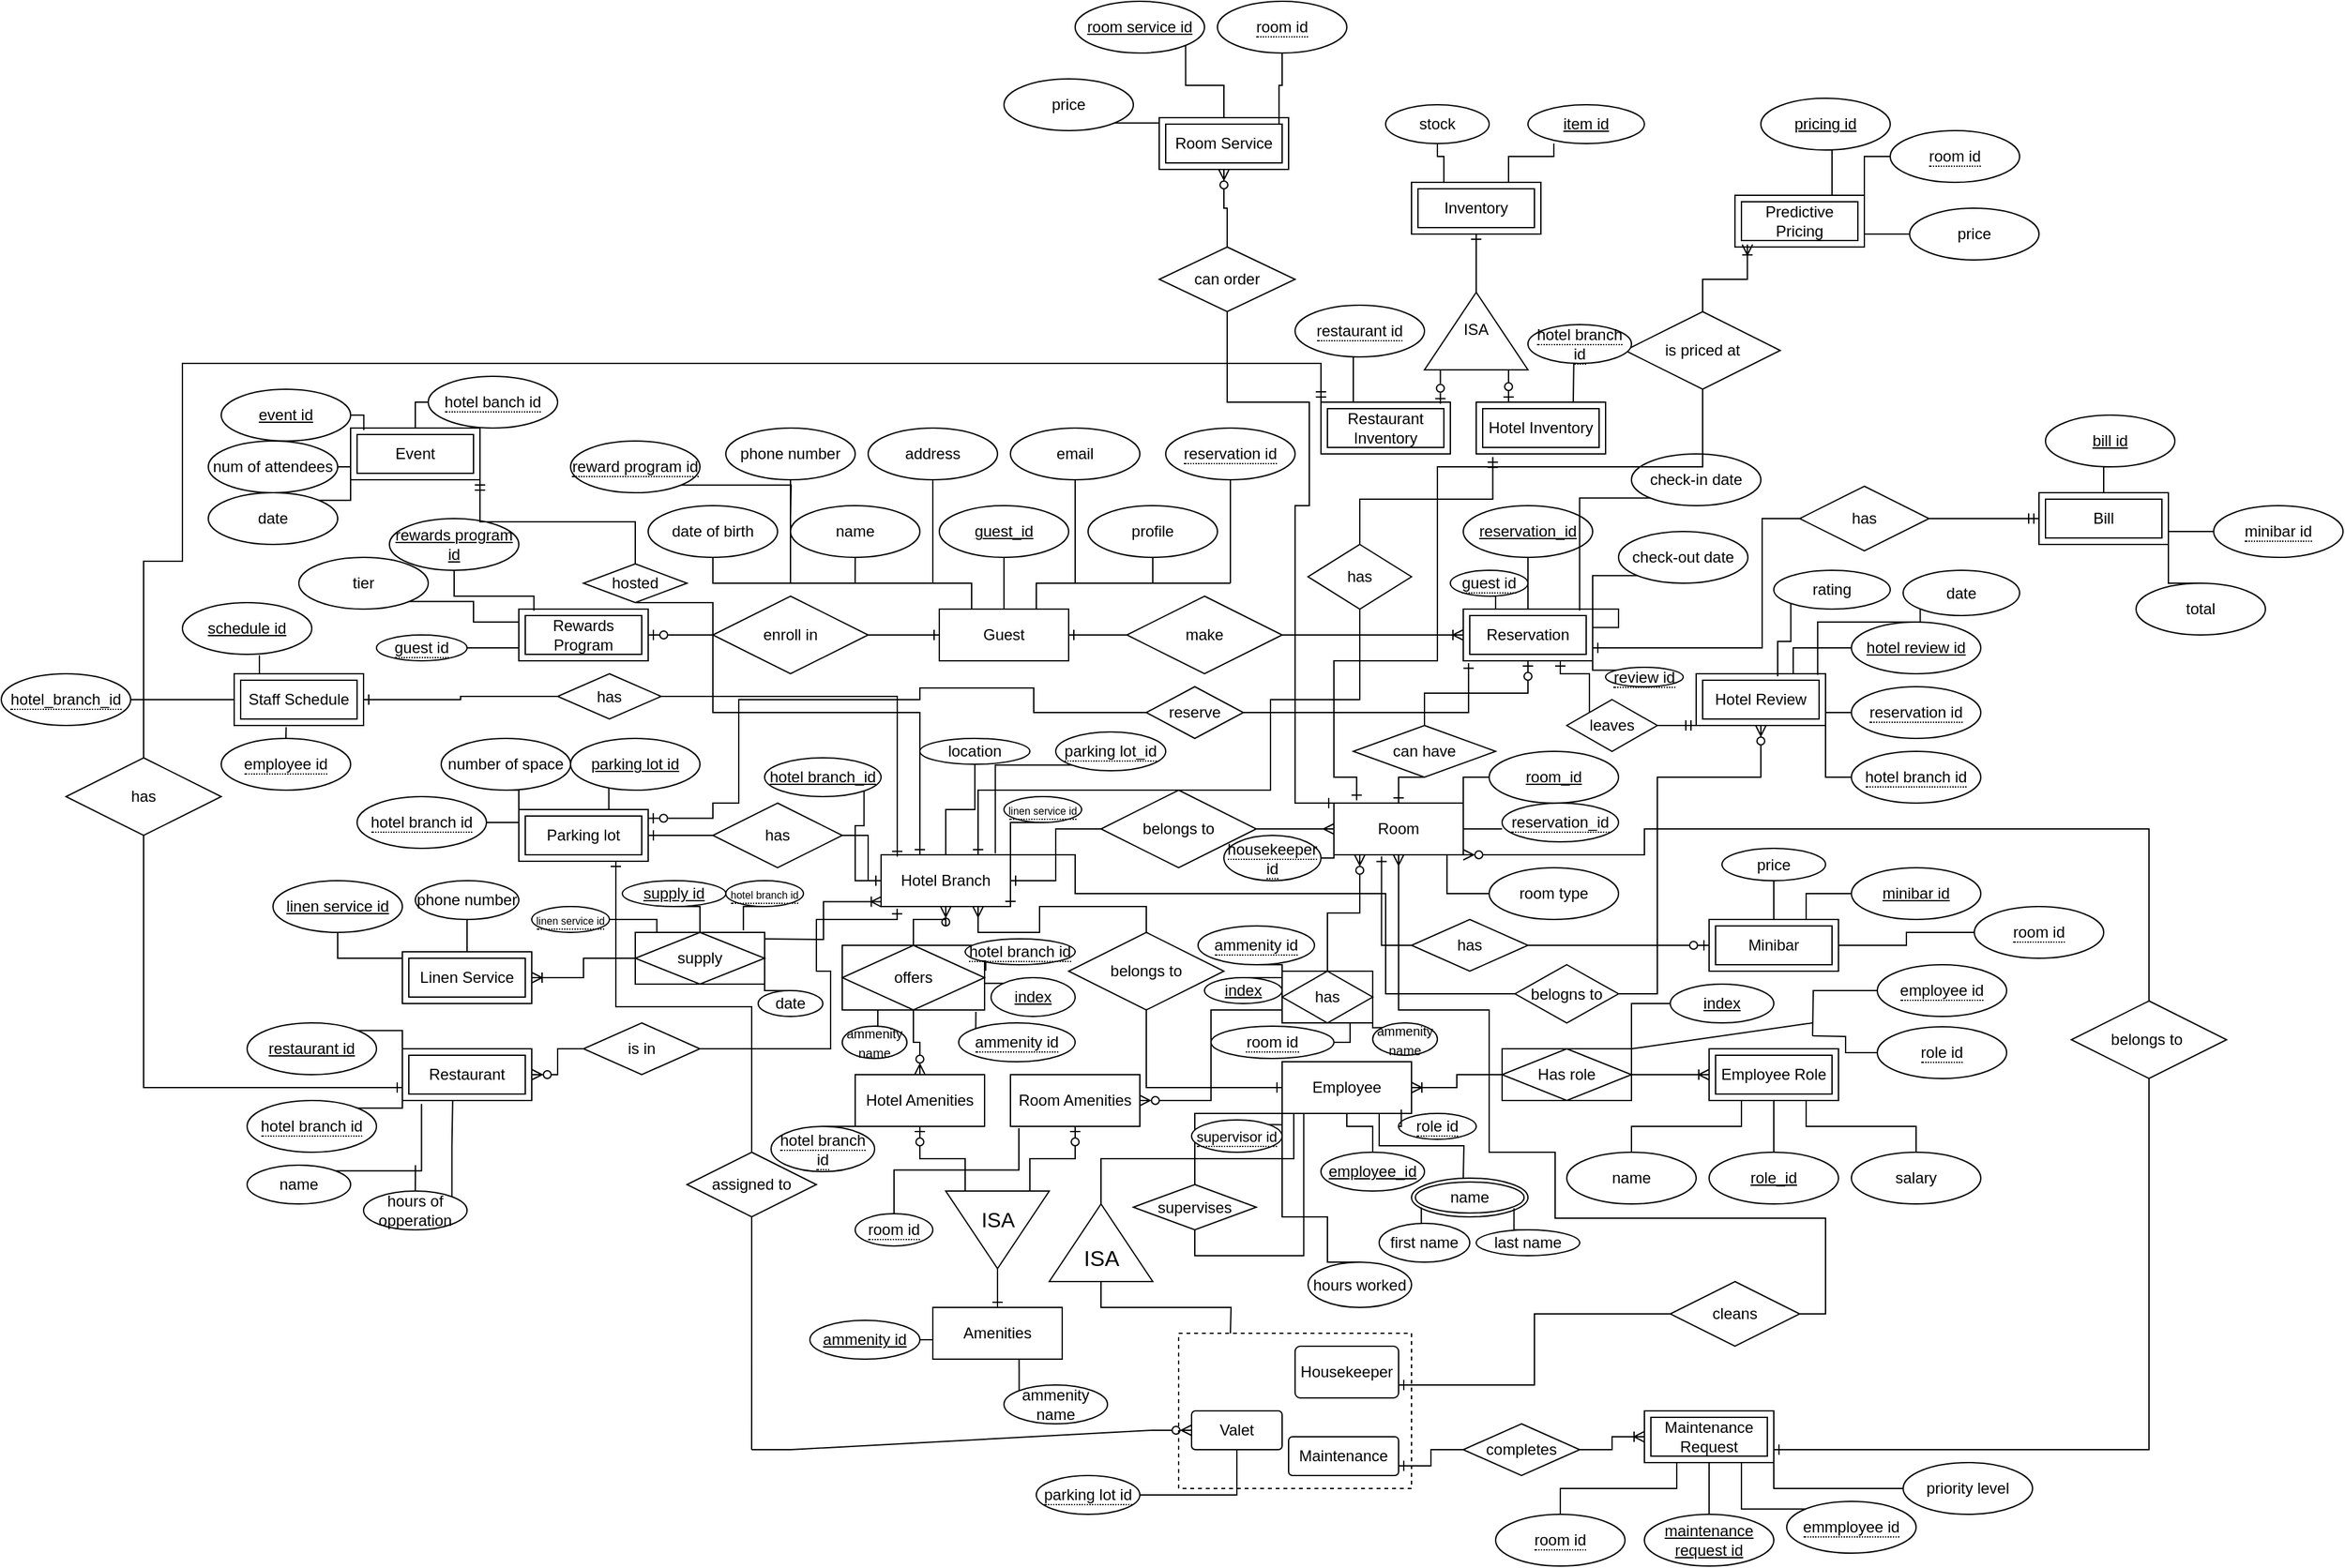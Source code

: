 <mxfile version="24.7.8">
  <diagram name="Page-1" id="fVgkeCAuQ02N6W5tfTjS">
    <mxGraphModel dx="1884" dy="1611" grid="1" gridSize="10" guides="1" tooltips="1" connect="1" arrows="1" fold="1" page="1" pageScale="1" pageWidth="850" pageHeight="1100" math="0" shadow="0">
      <root>
        <mxCell id="0" />
        <mxCell id="1" parent="0" />
        <mxCell id="B9i8zO1DClTU-1D5Rl1U-23" style="edgeStyle=orthogonalEdgeStyle;rounded=0;orthogonalLoop=1;jettySize=auto;html=1;exitX=0.25;exitY=0;exitDx=0;exitDy=0;entryX=0.5;entryY=1;entryDx=0;entryDy=0;endArrow=none;endFill=0;" parent="1" source="B9i8zO1DClTU-1D5Rl1U-1" target="B9i8zO1DClTU-1D5Rl1U-17" edge="1">
          <mxGeometry relative="1" as="geometry" />
        </mxCell>
        <mxCell id="B9i8zO1DClTU-1D5Rl1U-1" value="Guest" style="whiteSpace=wrap;html=1;align=center;" parent="1" vertex="1">
          <mxGeometry x="375" y="110" width="100" height="40" as="geometry" />
        </mxCell>
        <mxCell id="B9i8zO1DClTU-1D5Rl1U-5" style="edgeStyle=orthogonalEdgeStyle;rounded=0;orthogonalLoop=1;jettySize=auto;html=1;exitX=0.5;exitY=1;exitDx=0;exitDy=0;entryX=0.5;entryY=0;entryDx=0;entryDy=0;flowAnimation=0;endArrow=none;endFill=0;" parent="1" source="B9i8zO1DClTU-1D5Rl1U-2" target="B9i8zO1DClTU-1D5Rl1U-1" edge="1">
          <mxGeometry relative="1" as="geometry" />
        </mxCell>
        <mxCell id="B9i8zO1DClTU-1D5Rl1U-2" value="guest_id" style="ellipse;whiteSpace=wrap;html=1;align=center;fontStyle=4;" parent="1" vertex="1">
          <mxGeometry x="375" y="30" width="100" height="40" as="geometry" />
        </mxCell>
        <mxCell id="B9i8zO1DClTU-1D5Rl1U-6" value="Reservation" style="shape=ext;margin=3;double=1;whiteSpace=wrap;html=1;align=center;" parent="1" vertex="1">
          <mxGeometry x="780" y="110" width="100" height="40" as="geometry" />
        </mxCell>
        <mxCell id="B9i8zO1DClTU-1D5Rl1U-42" value="" style="edgeStyle=orthogonalEdgeStyle;rounded=0;orthogonalLoop=1;jettySize=auto;html=1;endArrow=ERone;endFill=0;" parent="1" source="B9i8zO1DClTU-1D5Rl1U-7" target="B9i8zO1DClTU-1D5Rl1U-1" edge="1">
          <mxGeometry relative="1" as="geometry" />
        </mxCell>
        <mxCell id="B9i8zO1DClTU-1D5Rl1U-7" value="make" style="shape=rhombus;perimeter=rhombusPerimeter;whiteSpace=wrap;html=1;align=center;" parent="1" vertex="1">
          <mxGeometry x="520" y="100" width="120" height="60" as="geometry" />
        </mxCell>
        <mxCell id="B9i8zO1DClTU-1D5Rl1U-14" style="edgeStyle=orthogonalEdgeStyle;rounded=0;orthogonalLoop=1;jettySize=auto;html=1;exitX=0.5;exitY=1;exitDx=0;exitDy=0;entryX=0.75;entryY=0;entryDx=0;entryDy=0;endArrow=none;endFill=0;" parent="1" source="B9i8zO1DClTU-1D5Rl1U-13" target="B9i8zO1DClTU-1D5Rl1U-1" edge="1">
          <mxGeometry relative="1" as="geometry">
            <Array as="points">
              <mxPoint x="540" y="90" />
              <mxPoint x="450" y="90" />
            </Array>
          </mxGeometry>
        </mxCell>
        <mxCell id="B9i8zO1DClTU-1D5Rl1U-13" value="profile" style="ellipse;whiteSpace=wrap;html=1;align=center;" parent="1" vertex="1">
          <mxGeometry x="490" y="30" width="100" height="40" as="geometry" />
        </mxCell>
        <mxCell id="B9i8zO1DClTU-1D5Rl1U-24" style="edgeStyle=orthogonalEdgeStyle;rounded=0;orthogonalLoop=1;jettySize=auto;html=1;exitX=0.5;exitY=1;exitDx=0;exitDy=0;endArrow=none;endFill=0;" parent="1" source="B9i8zO1DClTU-1D5Rl1U-15" edge="1">
          <mxGeometry relative="1" as="geometry">
            <mxPoint x="309.931" y="90" as="targetPoint" />
          </mxGeometry>
        </mxCell>
        <mxCell id="B9i8zO1DClTU-1D5Rl1U-15" value="name" style="ellipse;whiteSpace=wrap;html=1;align=center;" parent="1" vertex="1">
          <mxGeometry x="260" y="30" width="100" height="40" as="geometry" />
        </mxCell>
        <mxCell id="B9i8zO1DClTU-1D5Rl1U-17" value="date of birth" style="ellipse;whiteSpace=wrap;html=1;align=center;" parent="1" vertex="1">
          <mxGeometry x="150" y="30" width="100" height="40" as="geometry" />
        </mxCell>
        <mxCell id="B9i8zO1DClTU-1D5Rl1U-26" style="edgeStyle=orthogonalEdgeStyle;rounded=0;orthogonalLoop=1;jettySize=auto;html=1;endArrow=none;endFill=0;" parent="1" source="B9i8zO1DClTU-1D5Rl1U-25" edge="1">
          <mxGeometry relative="1" as="geometry">
            <mxPoint x="480" y="90.0" as="targetPoint" />
          </mxGeometry>
        </mxCell>
        <mxCell id="B9i8zO1DClTU-1D5Rl1U-25" value="email" style="ellipse;whiteSpace=wrap;html=1;align=center;" parent="1" vertex="1">
          <mxGeometry x="430" y="-30" width="100" height="40" as="geometry" />
        </mxCell>
        <mxCell id="B9i8zO1DClTU-1D5Rl1U-29" style="edgeStyle=orthogonalEdgeStyle;rounded=0;orthogonalLoop=1;jettySize=auto;html=1;endArrow=none;endFill=0;" parent="1" source="B9i8zO1DClTU-1D5Rl1U-27" edge="1">
          <mxGeometry relative="1" as="geometry">
            <mxPoint x="370" y="90" as="targetPoint" />
          </mxGeometry>
        </mxCell>
        <mxCell id="B9i8zO1DClTU-1D5Rl1U-27" value="address" style="ellipse;whiteSpace=wrap;html=1;align=center;" parent="1" vertex="1">
          <mxGeometry x="320" y="-30" width="100" height="40" as="geometry" />
        </mxCell>
        <mxCell id="B9i8zO1DClTU-1D5Rl1U-32" style="edgeStyle=orthogonalEdgeStyle;rounded=0;orthogonalLoop=1;jettySize=auto;html=1;endArrow=none;endFill=0;" parent="1" source="B9i8zO1DClTU-1D5Rl1U-31" edge="1">
          <mxGeometry relative="1" as="geometry">
            <mxPoint x="260" y="90.0" as="targetPoint" />
          </mxGeometry>
        </mxCell>
        <mxCell id="B9i8zO1DClTU-1D5Rl1U-31" value="phone number" style="ellipse;whiteSpace=wrap;html=1;align=center;" parent="1" vertex="1">
          <mxGeometry x="210" y="-30" width="100" height="40" as="geometry" />
        </mxCell>
        <mxCell id="B9i8zO1DClTU-1D5Rl1U-34" value="Rewards Program" style="shape=ext;margin=3;double=1;whiteSpace=wrap;html=1;align=center;" parent="1" vertex="1">
          <mxGeometry x="50" y="110" width="100" height="40" as="geometry" />
        </mxCell>
        <mxCell id="B9i8zO1DClTU-1D5Rl1U-35" value="enroll in" style="shape=rhombus;perimeter=rhombusPerimeter;whiteSpace=wrap;html=1;align=center;" parent="1" vertex="1">
          <mxGeometry x="200" y="100" width="120" height="60" as="geometry" />
        </mxCell>
        <mxCell id="B9i8zO1DClTU-1D5Rl1U-38" value="" style="edgeStyle=entityRelationEdgeStyle;fontSize=12;html=1;endArrow=ERoneToMany;rounded=0;entryX=0;entryY=0.5;entryDx=0;entryDy=0;exitX=1;exitY=0.5;exitDx=0;exitDy=0;endFill=0;" parent="1" source="B9i8zO1DClTU-1D5Rl1U-7" target="B9i8zO1DClTU-1D5Rl1U-6" edge="1">
          <mxGeometry width="100" height="100" relative="1" as="geometry">
            <mxPoint x="580" y="290" as="sourcePoint" />
            <mxPoint x="680" y="190" as="targetPoint" />
          </mxGeometry>
        </mxCell>
        <mxCell id="B9i8zO1DClTU-1D5Rl1U-39" value="" style="edgeStyle=entityRelationEdgeStyle;fontSize=12;html=1;endArrow=ERone;endFill=0;rounded=0;entryX=0;entryY=0.5;entryDx=0;entryDy=0;exitX=1;exitY=0.5;exitDx=0;exitDy=0;" parent="1" source="B9i8zO1DClTU-1D5Rl1U-35" target="B9i8zO1DClTU-1D5Rl1U-1" edge="1">
          <mxGeometry width="100" height="100" relative="1" as="geometry">
            <mxPoint x="230" y="160" as="sourcePoint" />
            <mxPoint x="330" y="60" as="targetPoint" />
          </mxGeometry>
        </mxCell>
        <mxCell id="B9i8zO1DClTU-1D5Rl1U-40" value="" style="edgeStyle=entityRelationEdgeStyle;fontSize=12;html=1;endArrow=ERzeroToOne;rounded=0;entryX=1;entryY=0.5;entryDx=0;entryDy=0;exitX=0;exitY=0.5;exitDx=0;exitDy=0;endFill=0;" parent="1" source="B9i8zO1DClTU-1D5Rl1U-35" target="B9i8zO1DClTU-1D5Rl1U-34" edge="1">
          <mxGeometry width="100" height="100" relative="1" as="geometry">
            <mxPoint x="230" y="180" as="sourcePoint" />
            <mxPoint x="330" y="80" as="targetPoint" />
          </mxGeometry>
        </mxCell>
        <mxCell id="B9i8zO1DClTU-1D5Rl1U-54" style="edgeStyle=orthogonalEdgeStyle;rounded=0;orthogonalLoop=1;jettySize=auto;html=1;exitX=1;exitY=0.5;exitDx=0;exitDy=0;endArrow=none;endFill=0;" parent="1" source="B9i8zO1DClTU-1D5Rl1U-43" edge="1">
          <mxGeometry relative="1" as="geometry">
            <mxPoint x="810" y="279.966" as="targetPoint" />
          </mxGeometry>
        </mxCell>
        <mxCell id="B9i8zO1DClTU-1D5Rl1U-43" value="Room" style="whiteSpace=wrap;html=1;align=center;" parent="1" vertex="1">
          <mxGeometry x="680" y="260" width="100" height="40" as="geometry" />
        </mxCell>
        <mxCell id="B9i8zO1DClTU-1D5Rl1U-46" style="edgeStyle=orthogonalEdgeStyle;rounded=0;orthogonalLoop=1;jettySize=auto;html=1;exitX=0;exitY=0.5;exitDx=0;exitDy=0;entryX=1;entryY=0;entryDx=0;entryDy=0;endArrow=none;endFill=0;" parent="1" source="B9i8zO1DClTU-1D5Rl1U-44" target="B9i8zO1DClTU-1D5Rl1U-43" edge="1">
          <mxGeometry relative="1" as="geometry" />
        </mxCell>
        <mxCell id="B9i8zO1DClTU-1D5Rl1U-44" value="room_id" style="ellipse;whiteSpace=wrap;html=1;align=center;fontStyle=4;" parent="1" vertex="1">
          <mxGeometry x="800" y="220" width="100" height="40" as="geometry" />
        </mxCell>
        <mxCell id="B9i8zO1DClTU-1D5Rl1U-49" style="edgeStyle=orthogonalEdgeStyle;rounded=0;orthogonalLoop=1;jettySize=auto;html=1;exitX=0.5;exitY=1;exitDx=0;exitDy=0;entryX=0.5;entryY=0;entryDx=0;entryDy=0;endArrow=ERone;endFill=0;" parent="1" source="B9i8zO1DClTU-1D5Rl1U-47" target="B9i8zO1DClTU-1D5Rl1U-43" edge="1">
          <mxGeometry relative="1" as="geometry" />
        </mxCell>
        <mxCell id="B9i8zO1DClTU-1D5Rl1U-50" style="edgeStyle=orthogonalEdgeStyle;rounded=0;orthogonalLoop=1;jettySize=auto;html=1;exitX=0.5;exitY=0;exitDx=0;exitDy=0;entryX=0.5;entryY=1;entryDx=0;entryDy=0;endArrow=ERzeroToOne;endFill=0;" parent="1" source="B9i8zO1DClTU-1D5Rl1U-47" target="B9i8zO1DClTU-1D5Rl1U-6" edge="1">
          <mxGeometry relative="1" as="geometry" />
        </mxCell>
        <mxCell id="B9i8zO1DClTU-1D5Rl1U-47" value="can have" style="shape=rhombus;perimeter=rhombusPerimeter;whiteSpace=wrap;html=1;align=center;" parent="1" vertex="1">
          <mxGeometry x="695" y="200" width="110" height="40" as="geometry" />
        </mxCell>
        <mxCell id="B9i8zO1DClTU-1D5Rl1U-53" style="edgeStyle=orthogonalEdgeStyle;rounded=0;orthogonalLoop=1;jettySize=auto;html=1;exitX=0.5;exitY=1;exitDx=0;exitDy=0;entryX=0.5;entryY=0;entryDx=0;entryDy=0;endArrow=none;endFill=0;" parent="1" source="B9i8zO1DClTU-1D5Rl1U-52" target="B9i8zO1DClTU-1D5Rl1U-6" edge="1">
          <mxGeometry relative="1" as="geometry" />
        </mxCell>
        <mxCell id="B9i8zO1DClTU-1D5Rl1U-52" value="reservation_id" style="ellipse;whiteSpace=wrap;html=1;align=center;fontStyle=4;" parent="1" vertex="1">
          <mxGeometry x="780" y="30" width="100" height="40" as="geometry" />
        </mxCell>
        <mxCell id="B9i8zO1DClTU-1D5Rl1U-55" value="&lt;span style=&quot;border-bottom: 1px dotted&quot;&gt;reservation_id&lt;/span&gt;" style="ellipse;whiteSpace=wrap;html=1;align=center;" parent="1" vertex="1">
          <mxGeometry x="810" y="260" width="90" height="30" as="geometry" />
        </mxCell>
        <mxCell id="B9i8zO1DClTU-1D5Rl1U-58" value="room type" style="ellipse;whiteSpace=wrap;html=1;align=center;" parent="1" vertex="1">
          <mxGeometry x="800" y="310" width="100" height="40" as="geometry" />
        </mxCell>
        <mxCell id="B9i8zO1DClTU-1D5Rl1U-61" style="edgeStyle=orthogonalEdgeStyle;rounded=0;orthogonalLoop=1;jettySize=auto;html=1;exitX=0;exitY=0.5;exitDx=0;exitDy=0;entryX=0.874;entryY=1.002;entryDx=0;entryDy=0;entryPerimeter=0;endArrow=none;endFill=0;" parent="1" source="B9i8zO1DClTU-1D5Rl1U-58" target="B9i8zO1DClTU-1D5Rl1U-43" edge="1">
          <mxGeometry relative="1" as="geometry" />
        </mxCell>
        <mxCell id="B9i8zO1DClTU-1D5Rl1U-62" value="Hotel Branch" style="whiteSpace=wrap;html=1;align=center;" parent="1" vertex="1">
          <mxGeometry x="330" y="300" width="100" height="40" as="geometry" />
        </mxCell>
        <mxCell id="B9i8zO1DClTU-1D5Rl1U-65" style="edgeStyle=orthogonalEdgeStyle;rounded=0;orthogonalLoop=1;jettySize=auto;html=1;exitX=1;exitY=0.5;exitDx=0;exitDy=0;entryX=0;entryY=0.5;entryDx=0;entryDy=0;endArrow=ERmany;endFill=0;" parent="1" source="B9i8zO1DClTU-1D5Rl1U-63" target="B9i8zO1DClTU-1D5Rl1U-43" edge="1">
          <mxGeometry relative="1" as="geometry" />
        </mxCell>
        <mxCell id="B9i8zO1DClTU-1D5Rl1U-66" value="" style="edgeStyle=orthogonalEdgeStyle;rounded=0;orthogonalLoop=1;jettySize=auto;html=1;endArrow=ERone;endFill=0;" parent="1" source="B9i8zO1DClTU-1D5Rl1U-63" target="B9i8zO1DClTU-1D5Rl1U-62" edge="1">
          <mxGeometry relative="1" as="geometry" />
        </mxCell>
        <mxCell id="B9i8zO1DClTU-1D5Rl1U-63" value="belongs to" style="shape=rhombus;perimeter=rhombusPerimeter;whiteSpace=wrap;html=1;align=center;" parent="1" vertex="1">
          <mxGeometry x="500" y="250" width="120" height="60" as="geometry" />
        </mxCell>
        <mxCell id="B9i8zO1DClTU-1D5Rl1U-67" value="Hotel Amenities" style="whiteSpace=wrap;html=1;align=center;" parent="1" vertex="1">
          <mxGeometry x="310" y="470" width="100" height="40" as="geometry" />
        </mxCell>
        <mxCell id="B9i8zO1DClTU-1D5Rl1U-70" value="" style="edgeStyle=orthogonalEdgeStyle;rounded=0;orthogonalLoop=1;jettySize=auto;html=1;endArrow=ERzeroToMany;endFill=0;" parent="1" source="B9i8zO1DClTU-1D5Rl1U-68" target="B9i8zO1DClTU-1D5Rl1U-67" edge="1">
          <mxGeometry relative="1" as="geometry" />
        </mxCell>
        <mxCell id="B9i8zO1DClTU-1D5Rl1U-72" value="" style="edgeStyle=orthogonalEdgeStyle;rounded=0;orthogonalLoop=1;jettySize=auto;html=1;endArrow=ERzeroToMany;endFill=0;" parent="1" source="B9i8zO1DClTU-1D5Rl1U-68" target="B9i8zO1DClTU-1D5Rl1U-62" edge="1">
          <mxGeometry relative="1" as="geometry" />
        </mxCell>
        <mxCell id="B9i8zO1DClTU-1D5Rl1U-68" value="offers" style="shape=associativeEntity;whiteSpace=wrap;html=1;align=center;" parent="1" vertex="1">
          <mxGeometry x="300" y="370" width="110" height="50" as="geometry" />
        </mxCell>
        <mxCell id="JJHZLOXNKfBxK5Ap1BSC-24" style="edgeStyle=orthogonalEdgeStyle;rounded=0;orthogonalLoop=1;jettySize=auto;html=1;exitX=0.75;exitY=1;exitDx=0;exitDy=0;endArrow=none;endFill=0;" parent="1" source="mOBhRHJ4F4w7F-7LLjBb-1" edge="1">
          <mxGeometry relative="1" as="geometry">
            <mxPoint x="780" y="550" as="targetPoint" />
          </mxGeometry>
        </mxCell>
        <mxCell id="Phorr9IZyZ9SOU1izLDo-6" style="edgeStyle=orthogonalEdgeStyle;rounded=0;orthogonalLoop=1;jettySize=auto;html=1;exitX=0;exitY=0.75;exitDx=0;exitDy=0;entryX=0.5;entryY=0;entryDx=0;entryDy=0;endArrow=none;endFill=0;" parent="1" source="mOBhRHJ4F4w7F-7LLjBb-1" target="Phorr9IZyZ9SOU1izLDo-5" edge="1">
          <mxGeometry relative="1" as="geometry">
            <Array as="points">
              <mxPoint x="640" y="500" />
              <mxPoint x="573" y="500" />
            </Array>
          </mxGeometry>
        </mxCell>
        <mxCell id="mOBhRHJ4F4w7F-7LLjBb-1" value="Employee" style="whiteSpace=wrap;html=1;align=center;" parent="1" vertex="1">
          <mxGeometry x="640" y="460" width="100" height="40" as="geometry" />
        </mxCell>
        <mxCell id="mOBhRHJ4F4w7F-7LLjBb-4" value="" style="edgeStyle=orthogonalEdgeStyle;rounded=0;orthogonalLoop=1;jettySize=auto;html=1;endArrow=none;endFill=0;" parent="1" source="mOBhRHJ4F4w7F-7LLjBb-3" target="mOBhRHJ4F4w7F-7LLjBb-1" edge="1">
          <mxGeometry relative="1" as="geometry" />
        </mxCell>
        <mxCell id="mOBhRHJ4F4w7F-7LLjBb-3" value="employee_id" style="ellipse;whiteSpace=wrap;html=1;align=center;fontStyle=4;" parent="1" vertex="1">
          <mxGeometry x="670" y="530" width="80" height="30" as="geometry" />
        </mxCell>
        <mxCell id="mOBhRHJ4F4w7F-7LLjBb-5" value="Employee Role" style="shape=ext;margin=3;double=1;whiteSpace=wrap;html=1;align=center;" parent="1" vertex="1">
          <mxGeometry x="970" y="450" width="100" height="40" as="geometry" />
        </mxCell>
        <mxCell id="mOBhRHJ4F4w7F-7LLjBb-8" value="" style="edgeStyle=orthogonalEdgeStyle;rounded=0;orthogonalLoop=1;jettySize=auto;html=1;endArrow=none;endFill=0;" parent="1" source="mOBhRHJ4F4w7F-7LLjBb-6" target="mOBhRHJ4F4w7F-7LLjBb-5" edge="1">
          <mxGeometry relative="1" as="geometry" />
        </mxCell>
        <mxCell id="mOBhRHJ4F4w7F-7LLjBb-6" value="role_id" style="ellipse;whiteSpace=wrap;html=1;align=center;fontStyle=4;" parent="1" vertex="1">
          <mxGeometry x="970" y="530" width="100" height="40" as="geometry" />
        </mxCell>
        <mxCell id="mOBhRHJ4F4w7F-7LLjBb-10" value="" style="edgeStyle=orthogonalEdgeStyle;rounded=0;orthogonalLoop=1;jettySize=auto;html=1;endArrow=ERoneToMany;endFill=0;" parent="1" source="mOBhRHJ4F4w7F-7LLjBb-7" target="mOBhRHJ4F4w7F-7LLjBb-1" edge="1">
          <mxGeometry relative="1" as="geometry" />
        </mxCell>
        <mxCell id="mOBhRHJ4F4w7F-7LLjBb-11" value="" style="edgeStyle=orthogonalEdgeStyle;rounded=0;orthogonalLoop=1;jettySize=auto;html=1;endArrow=ERoneToMany;endFill=0;" parent="1" source="mOBhRHJ4F4w7F-7LLjBb-7" target="mOBhRHJ4F4w7F-7LLjBb-5" edge="1">
          <mxGeometry relative="1" as="geometry" />
        </mxCell>
        <mxCell id="vKug7fDAOGzfk_ScSwMf-89" style="edgeStyle=orthogonalEdgeStyle;rounded=0;orthogonalLoop=1;jettySize=auto;html=1;exitX=1;exitY=0;exitDx=0;exitDy=0;entryX=0;entryY=0.5;entryDx=0;entryDy=0;endArrow=none;endFill=0;" parent="1" source="mOBhRHJ4F4w7F-7LLjBb-7" target="vKug7fDAOGzfk_ScSwMf-86" edge="1">
          <mxGeometry relative="1" as="geometry" />
        </mxCell>
        <mxCell id="mOBhRHJ4F4w7F-7LLjBb-7" value="Has role" style="shape=associativeEntity;whiteSpace=wrap;html=1;align=center;" parent="1" vertex="1">
          <mxGeometry x="810" y="450" width="100" height="40" as="geometry" />
        </mxCell>
        <mxCell id="mOBhRHJ4F4w7F-7LLjBb-15" style="edgeStyle=orthogonalEdgeStyle;rounded=0;orthogonalLoop=1;jettySize=auto;html=1;exitX=0.5;exitY=1;exitDx=0;exitDy=0;entryX=0;entryY=0.5;entryDx=0;entryDy=0;endArrow=ERone;endFill=0;" parent="1" source="mOBhRHJ4F4w7F-7LLjBb-13" target="mOBhRHJ4F4w7F-7LLjBb-1" edge="1">
          <mxGeometry relative="1" as="geometry" />
        </mxCell>
        <mxCell id="mOBhRHJ4F4w7F-7LLjBb-16" style="edgeStyle=orthogonalEdgeStyle;rounded=0;orthogonalLoop=1;jettySize=auto;html=1;exitX=0.5;exitY=0;exitDx=0;exitDy=0;entryX=0.75;entryY=1;entryDx=0;entryDy=0;endArrow=ERmany;endFill=0;" parent="1" source="mOBhRHJ4F4w7F-7LLjBb-13" target="B9i8zO1DClTU-1D5Rl1U-62" edge="1">
          <mxGeometry relative="1" as="geometry" />
        </mxCell>
        <mxCell id="mOBhRHJ4F4w7F-7LLjBb-13" value="belongs to" style="shape=rhombus;perimeter=rhombusPerimeter;whiteSpace=wrap;html=1;align=center;" parent="1" vertex="1">
          <mxGeometry x="475" y="360" width="120" height="60" as="geometry" />
        </mxCell>
        <mxCell id="mOBhRHJ4F4w7F-7LLjBb-18" style="edgeStyle=orthogonalEdgeStyle;rounded=0;orthogonalLoop=1;jettySize=auto;html=1;exitX=0.5;exitY=0;exitDx=0;exitDy=0;entryX=0.75;entryY=1;entryDx=0;entryDy=0;endArrow=none;endFill=0;" parent="1" source="mOBhRHJ4F4w7F-7LLjBb-17" target="mOBhRHJ4F4w7F-7LLjBb-5" edge="1">
          <mxGeometry relative="1" as="geometry" />
        </mxCell>
        <mxCell id="mOBhRHJ4F4w7F-7LLjBb-17" value="salary" style="ellipse;whiteSpace=wrap;html=1;align=center;" parent="1" vertex="1">
          <mxGeometry x="1080" y="530" width="100" height="40" as="geometry" />
        </mxCell>
        <mxCell id="mOBhRHJ4F4w7F-7LLjBb-20" style="edgeStyle=orthogonalEdgeStyle;rounded=0;orthogonalLoop=1;jettySize=auto;html=1;exitX=0.5;exitY=0;exitDx=0;exitDy=0;entryX=0.25;entryY=1;entryDx=0;entryDy=0;endArrow=none;endFill=0;" parent="1" source="mOBhRHJ4F4w7F-7LLjBb-19" target="mOBhRHJ4F4w7F-7LLjBb-5" edge="1">
          <mxGeometry relative="1" as="geometry" />
        </mxCell>
        <mxCell id="mOBhRHJ4F4w7F-7LLjBb-19" value="name" style="ellipse;whiteSpace=wrap;html=1;align=center;" parent="1" vertex="1">
          <mxGeometry x="860" y="530" width="100" height="40" as="geometry" />
        </mxCell>
        <mxCell id="511yjethqVCvW-9Xqfhx-40" style="edgeStyle=orthogonalEdgeStyle;rounded=0;orthogonalLoop=1;jettySize=auto;html=1;exitX=0.75;exitY=0;exitDx=0;exitDy=0;entryX=0;entryY=0.5;entryDx=0;entryDy=0;endArrow=none;endFill=0;" parent="1" source="JJHZLOXNKfBxK5Ap1BSC-2" target="511yjethqVCvW-9Xqfhx-34" edge="1">
          <mxGeometry relative="1" as="geometry" />
        </mxCell>
        <mxCell id="JJHZLOXNKfBxK5Ap1BSC-2" value="Minibar" style="shape=ext;margin=3;double=1;whiteSpace=wrap;html=1;align=center;" parent="1" vertex="1">
          <mxGeometry x="970" y="350" width="100" height="40" as="geometry" />
        </mxCell>
        <mxCell id="JJHZLOXNKfBxK5Ap1BSC-8" style="edgeStyle=orthogonalEdgeStyle;rounded=0;orthogonalLoop=1;jettySize=auto;html=1;exitX=1;exitY=0.5;exitDx=0;exitDy=0;entryX=0;entryY=0.5;entryDx=0;entryDy=0;endArrow=ERzeroToOne;endFill=0;" parent="1" source="JJHZLOXNKfBxK5Ap1BSC-5" target="JJHZLOXNKfBxK5Ap1BSC-2" edge="1">
          <mxGeometry relative="1" as="geometry" />
        </mxCell>
        <mxCell id="JJHZLOXNKfBxK5Ap1BSC-5" value="has" style="shape=rhombus;perimeter=rhombusPerimeter;whiteSpace=wrap;html=1;align=center;" parent="1" vertex="1">
          <mxGeometry x="740" y="350" width="90" height="40" as="geometry" />
        </mxCell>
        <mxCell id="JJHZLOXNKfBxK5Ap1BSC-9" style="edgeStyle=orthogonalEdgeStyle;rounded=0;orthogonalLoop=1;jettySize=auto;html=1;exitX=0;exitY=0.5;exitDx=0;exitDy=0;entryX=0.368;entryY=1.03;entryDx=0;entryDy=0;entryPerimeter=0;endArrow=ERone;endFill=0;" parent="1" source="JJHZLOXNKfBxK5Ap1BSC-5" target="B9i8zO1DClTU-1D5Rl1U-43" edge="1">
          <mxGeometry relative="1" as="geometry" />
        </mxCell>
        <mxCell id="JJHZLOXNKfBxK5Ap1BSC-22" style="edgeStyle=orthogonalEdgeStyle;rounded=0;orthogonalLoop=1;jettySize=auto;html=1;exitX=1;exitY=0.5;exitDx=0;exitDy=0;endArrow=ERone;endFill=0;entryX=0.5;entryY=0;entryDx=0;entryDy=0;" parent="1" source="JJHZLOXNKfBxK5Ap1BSC-11" target="JJHZLOXNKfBxK5Ap1BSC-23" edge="1">
          <mxGeometry relative="1" as="geometry">
            <mxPoint x="420" y="670" as="targetPoint" />
          </mxGeometry>
        </mxCell>
        <mxCell id="JJHZLOXNKfBxK5Ap1BSC-11" value="" style="triangle;whiteSpace=wrap;html=1;rotation=90;" parent="1" vertex="1">
          <mxGeometry x="390" y="550" width="60" height="80" as="geometry" />
        </mxCell>
        <mxCell id="JJHZLOXNKfBxK5Ap1BSC-15" style="edgeStyle=orthogonalEdgeStyle;rounded=0;orthogonalLoop=1;jettySize=auto;html=1;exitX=0.75;exitY=0;exitDx=0;exitDy=0;entryX=0.5;entryY=1;entryDx=0;entryDy=0;endArrow=ERzeroToOne;endFill=0;" parent="1" source="JJHZLOXNKfBxK5Ap1BSC-12" target="JJHZLOXNKfBxK5Ap1BSC-14" edge="1">
          <mxGeometry relative="1" as="geometry" />
        </mxCell>
        <mxCell id="JJHZLOXNKfBxK5Ap1BSC-21" style="edgeStyle=orthogonalEdgeStyle;rounded=0;orthogonalLoop=1;jettySize=auto;html=1;exitX=0.25;exitY=0;exitDx=0;exitDy=0;entryX=0.5;entryY=1;entryDx=0;entryDy=0;endArrow=ERzeroToOne;endFill=0;" parent="1" source="JJHZLOXNKfBxK5Ap1BSC-12" target="B9i8zO1DClTU-1D5Rl1U-67" edge="1">
          <mxGeometry relative="1" as="geometry" />
        </mxCell>
        <mxCell id="JJHZLOXNKfBxK5Ap1BSC-12" value="&lt;span style=&quot;font-size: 16px; font-weight: 400;&quot;&gt;ISA&lt;/span&gt;" style="text;strokeColor=none;fillColor=none;html=1;fontSize=24;fontStyle=1;verticalAlign=middle;align=center;" parent="1" vertex="1">
          <mxGeometry x="370" y="560" width="100" height="40" as="geometry" />
        </mxCell>
        <mxCell id="JJHZLOXNKfBxK5Ap1BSC-14" value="Room Amenities" style="whiteSpace=wrap;html=1;align=center;" parent="1" vertex="1">
          <mxGeometry x="430" y="470" width="100" height="40" as="geometry" />
        </mxCell>
        <mxCell id="JJHZLOXNKfBxK5Ap1BSC-20" style="edgeStyle=orthogonalEdgeStyle;rounded=0;orthogonalLoop=1;jettySize=auto;html=1;exitX=0;exitY=0.75;exitDx=0;exitDy=0;entryX=1;entryY=0.5;entryDx=0;entryDy=0;endArrow=ERzeroToMany;endFill=0;" parent="1" source="JJHZLOXNKfBxK5Ap1BSC-16" target="JJHZLOXNKfBxK5Ap1BSC-14" edge="1">
          <mxGeometry relative="1" as="geometry" />
        </mxCell>
        <mxCell id="JJHZLOXNKfBxK5Ap1BSC-16" value="has" style="shape=associativeEntity;whiteSpace=wrap;html=1;align=center;" parent="1" vertex="1">
          <mxGeometry x="640" y="390" width="70" height="40" as="geometry" />
        </mxCell>
        <mxCell id="JJHZLOXNKfBxK5Ap1BSC-17" style="edgeStyle=orthogonalEdgeStyle;rounded=0;orthogonalLoop=1;jettySize=auto;html=1;exitX=0.5;exitY=0;exitDx=0;exitDy=0;entryX=0.2;entryY=1;entryDx=0;entryDy=0;entryPerimeter=0;endArrow=ERzeroToMany;endFill=0;" parent="1" source="JJHZLOXNKfBxK5Ap1BSC-16" target="B9i8zO1DClTU-1D5Rl1U-43" edge="1">
          <mxGeometry relative="1" as="geometry" />
        </mxCell>
        <mxCell id="JJHZLOXNKfBxK5Ap1BSC-23" value="Amenities" style="whiteSpace=wrap;html=1;align=center;" parent="1" vertex="1">
          <mxGeometry x="370" y="650" width="100" height="40" as="geometry" />
        </mxCell>
        <mxCell id="JJHZLOXNKfBxK5Ap1BSC-27" value="name" style="ellipse;shape=doubleEllipse;margin=3;whiteSpace=wrap;html=1;align=center;" parent="1" vertex="1">
          <mxGeometry x="740" y="550" width="90" height="30" as="geometry" />
        </mxCell>
        <mxCell id="JJHZLOXNKfBxK5Ap1BSC-28" value="first name" style="ellipse;whiteSpace=wrap;html=1;align=center;" parent="1" vertex="1">
          <mxGeometry x="715" y="585" width="70" height="30" as="geometry" />
        </mxCell>
        <mxCell id="JJHZLOXNKfBxK5Ap1BSC-29" value="last name" style="ellipse;whiteSpace=wrap;html=1;align=center;" parent="1" vertex="1">
          <mxGeometry x="790" y="590" width="80" height="20" as="geometry" />
        </mxCell>
        <mxCell id="JJHZLOXNKfBxK5Ap1BSC-30" style="edgeStyle=orthogonalEdgeStyle;rounded=0;orthogonalLoop=1;jettySize=auto;html=1;exitX=0.5;exitY=0;exitDx=0;exitDy=0;entryX=0.084;entryY=0.757;entryDx=0;entryDy=0;entryPerimeter=0;endArrow=none;endFill=0;" parent="1" source="JJHZLOXNKfBxK5Ap1BSC-28" target="JJHZLOXNKfBxK5Ap1BSC-27" edge="1">
          <mxGeometry relative="1" as="geometry" />
        </mxCell>
        <mxCell id="JJHZLOXNKfBxK5Ap1BSC-34" style="edgeStyle=orthogonalEdgeStyle;rounded=0;orthogonalLoop=1;jettySize=auto;html=1;exitX=0.5;exitY=0;exitDx=0;exitDy=0;entryX=0.88;entryY=0.776;entryDx=0;entryDy=0;entryPerimeter=0;endArrow=none;endFill=0;" parent="1" source="JJHZLOXNKfBxK5Ap1BSC-29" target="JJHZLOXNKfBxK5Ap1BSC-27" edge="1">
          <mxGeometry relative="1" as="geometry" />
        </mxCell>
        <mxCell id="JJHZLOXNKfBxK5Ap1BSC-38" style="edgeStyle=orthogonalEdgeStyle;rounded=0;orthogonalLoop=1;jettySize=auto;html=1;exitX=0.5;exitY=0;exitDx=0;exitDy=0;entryX=0;entryY=1;entryDx=0;entryDy=0;endArrow=none;endFill=0;" parent="1" source="JJHZLOXNKfBxK5Ap1BSC-36" target="mOBhRHJ4F4w7F-7LLjBb-1" edge="1">
          <mxGeometry relative="1" as="geometry">
            <Array as="points">
              <mxPoint x="675" y="580" />
              <mxPoint x="640" y="580" />
            </Array>
          </mxGeometry>
        </mxCell>
        <mxCell id="JJHZLOXNKfBxK5Ap1BSC-36" value="hours worked" style="ellipse;whiteSpace=wrap;html=1;align=center;" parent="1" vertex="1">
          <mxGeometry x="660" y="615" width="80" height="35" as="geometry" />
        </mxCell>
        <mxCell id="JJHZLOXNKfBxK5Ap1BSC-41" style="edgeStyle=orthogonalEdgeStyle;rounded=0;orthogonalLoop=1;jettySize=auto;html=1;exitX=1;exitY=1;exitDx=0;exitDy=0;entryX=0;entryY=0.5;entryDx=0;entryDy=0;endArrow=none;endFill=0;" parent="1" source="JJHZLOXNKfBxK5Ap1BSC-40" target="B9i8zO1DClTU-1D5Rl1U-62" edge="1">
          <mxGeometry relative="1" as="geometry" />
        </mxCell>
        <mxCell id="JJHZLOXNKfBxK5Ap1BSC-40" value="hotel branch_id" style="ellipse;whiteSpace=wrap;html=1;align=center;fontStyle=4;" parent="1" vertex="1">
          <mxGeometry x="240" y="225" width="90" height="30" as="geometry" />
        </mxCell>
        <mxCell id="JJHZLOXNKfBxK5Ap1BSC-44" value="" style="edgeStyle=orthogonalEdgeStyle;rounded=0;orthogonalLoop=1;jettySize=auto;html=1;endArrow=none;endFill=0;" parent="1" source="JJHZLOXNKfBxK5Ap1BSC-43" target="B9i8zO1DClTU-1D5Rl1U-62" edge="1">
          <mxGeometry relative="1" as="geometry" />
        </mxCell>
        <mxCell id="JJHZLOXNKfBxK5Ap1BSC-43" value="location" style="ellipse;whiteSpace=wrap;html=1;align=center;" parent="1" vertex="1">
          <mxGeometry x="360" y="210" width="85" height="20" as="geometry" />
        </mxCell>
        <mxCell id="JJHZLOXNKfBxK5Ap1BSC-45" value="&lt;span style=&quot;border-bottom: 1px dotted&quot;&gt;parking lot_id&lt;/span&gt;" style="ellipse;whiteSpace=wrap;html=1;align=center;" parent="1" vertex="1">
          <mxGeometry x="465" y="205" width="85" height="30" as="geometry" />
        </mxCell>
        <mxCell id="JJHZLOXNKfBxK5Ap1BSC-46" style="edgeStyle=orthogonalEdgeStyle;rounded=0;orthogonalLoop=1;jettySize=auto;html=1;exitX=0;exitY=1;exitDx=0;exitDy=0;entryX=0.883;entryY=-0.029;entryDx=0;entryDy=0;entryPerimeter=0;endArrow=none;endFill=0;" parent="1" source="JJHZLOXNKfBxK5Ap1BSC-45" target="B9i8zO1DClTU-1D5Rl1U-62" edge="1">
          <mxGeometry relative="1" as="geometry" />
        </mxCell>
        <mxCell id="JJHZLOXNKfBxK5Ap1BSC-47" value="Parking lot" style="shape=ext;margin=3;double=1;whiteSpace=wrap;html=1;align=center;" parent="1" vertex="1">
          <mxGeometry x="50" y="265" width="100" height="40" as="geometry" />
        </mxCell>
        <mxCell id="JJHZLOXNKfBxK5Ap1BSC-50" value="" style="edgeStyle=orthogonalEdgeStyle;rounded=0;orthogonalLoop=1;jettySize=auto;html=1;endArrow=ERone;endFill=0;" parent="1" source="JJHZLOXNKfBxK5Ap1BSC-48" target="JJHZLOXNKfBxK5Ap1BSC-47" edge="1">
          <mxGeometry relative="1" as="geometry" />
        </mxCell>
        <mxCell id="JJHZLOXNKfBxK5Ap1BSC-52" value="" style="edgeStyle=orthogonalEdgeStyle;rounded=0;orthogonalLoop=1;jettySize=auto;html=1;endArrow=ERone;endFill=0;" parent="1" source="JJHZLOXNKfBxK5Ap1BSC-48" target="B9i8zO1DClTU-1D5Rl1U-62" edge="1">
          <mxGeometry relative="1" as="geometry" />
        </mxCell>
        <mxCell id="JJHZLOXNKfBxK5Ap1BSC-48" value="has" style="shape=rhombus;perimeter=rhombusPerimeter;whiteSpace=wrap;html=1;align=center;" parent="1" vertex="1">
          <mxGeometry x="200" y="260" width="100" height="50" as="geometry" />
        </mxCell>
        <mxCell id="JJHZLOXNKfBxK5Ap1BSC-55" style="edgeStyle=orthogonalEdgeStyle;rounded=0;orthogonalLoop=1;jettySize=auto;html=1;exitX=0.5;exitY=1;exitDx=0;exitDy=0;entryX=0;entryY=0.25;entryDx=0;entryDy=0;endArrow=none;endFill=0;" parent="1" source="JJHZLOXNKfBxK5Ap1BSC-53" target="JJHZLOXNKfBxK5Ap1BSC-47" edge="1">
          <mxGeometry relative="1" as="geometry" />
        </mxCell>
        <mxCell id="JJHZLOXNKfBxK5Ap1BSC-53" value="number of space" style="ellipse;whiteSpace=wrap;html=1;align=center;" parent="1" vertex="1">
          <mxGeometry x="-10" y="210" width="100" height="40" as="geometry" />
        </mxCell>
        <mxCell id="JJHZLOXNKfBxK5Ap1BSC-57" value="rewards program id" style="ellipse;whiteSpace=wrap;html=1;align=center;fontStyle=4;" parent="1" vertex="1">
          <mxGeometry x="-50" y="40" width="100" height="40" as="geometry" />
        </mxCell>
        <mxCell id="JJHZLOXNKfBxK5Ap1BSC-58" style="edgeStyle=orthogonalEdgeStyle;rounded=0;orthogonalLoop=1;jettySize=auto;html=1;exitX=0.5;exitY=1;exitDx=0;exitDy=0;entryX=0.117;entryY=0.032;entryDx=0;entryDy=0;entryPerimeter=0;endArrow=none;endFill=0;" parent="1" source="JJHZLOXNKfBxK5Ap1BSC-57" target="B9i8zO1DClTU-1D5Rl1U-34" edge="1">
          <mxGeometry relative="1" as="geometry" />
        </mxCell>
        <mxCell id="JJHZLOXNKfBxK5Ap1BSC-60" style="edgeStyle=orthogonalEdgeStyle;rounded=0;orthogonalLoop=1;jettySize=auto;html=1;exitX=1;exitY=1;exitDx=0;exitDy=0;entryX=0;entryY=0.25;entryDx=0;entryDy=0;endArrow=none;endFill=0;" parent="1" source="JJHZLOXNKfBxK5Ap1BSC-59" target="B9i8zO1DClTU-1D5Rl1U-34" edge="1">
          <mxGeometry relative="1" as="geometry" />
        </mxCell>
        <mxCell id="JJHZLOXNKfBxK5Ap1BSC-59" value="tier" style="ellipse;whiteSpace=wrap;html=1;align=center;" parent="1" vertex="1">
          <mxGeometry x="-120" y="70" width="100" height="40" as="geometry" />
        </mxCell>
        <mxCell id="JJHZLOXNKfBxK5Ap1BSC-62" style="edgeStyle=orthogonalEdgeStyle;rounded=0;orthogonalLoop=1;jettySize=auto;html=1;exitX=0;exitY=1;exitDx=0;exitDy=0;endArrow=none;endFill=0;" parent="1" source="JJHZLOXNKfBxK5Ap1BSC-61" edge="1">
          <mxGeometry relative="1" as="geometry">
            <mxPoint x="260" y="40.0" as="targetPoint" />
          </mxGeometry>
        </mxCell>
        <mxCell id="JJHZLOXNKfBxK5Ap1BSC-61" value="&lt;span style=&quot;border-bottom: 1px dotted&quot;&gt;reward program id&lt;/span&gt;" style="ellipse;whiteSpace=wrap;html=1;align=center;" parent="1" vertex="1">
          <mxGeometry x="90" y="-20" width="100" height="40" as="geometry" />
        </mxCell>
        <mxCell id="JJHZLOXNKfBxK5Ap1BSC-65" style="edgeStyle=orthogonalEdgeStyle;rounded=0;orthogonalLoop=1;jettySize=auto;html=1;exitX=0.5;exitY=1;exitDx=0;exitDy=0;endArrow=none;endFill=0;" parent="1" source="JJHZLOXNKfBxK5Ap1BSC-64" edge="1">
          <mxGeometry relative="1" as="geometry">
            <mxPoint x="600" y="90" as="targetPoint" />
          </mxGeometry>
        </mxCell>
        <mxCell id="JJHZLOXNKfBxK5Ap1BSC-64" value="&lt;span style=&quot;border-bottom: 1px dotted&quot;&gt;reservation id&lt;/span&gt;" style="ellipse;whiteSpace=wrap;html=1;align=center;" parent="1" vertex="1">
          <mxGeometry x="550" y="-30" width="100" height="40" as="geometry" />
        </mxCell>
        <mxCell id="JJHZLOXNKfBxK5Ap1BSC-66" value="" style="endArrow=none;html=1;rounded=0;" parent="1" edge="1">
          <mxGeometry relative="1" as="geometry">
            <mxPoint x="530" y="90" as="sourcePoint" />
            <mxPoint x="600" y="90" as="targetPoint" />
          </mxGeometry>
        </mxCell>
        <mxCell id="JJHZLOXNKfBxK5Ap1BSC-67" value="parking lot id" style="ellipse;whiteSpace=wrap;html=1;align=center;fontStyle=4;" parent="1" vertex="1">
          <mxGeometry x="90" y="210" width="100" height="40" as="geometry" />
        </mxCell>
        <mxCell id="JJHZLOXNKfBxK5Ap1BSC-68" style="edgeStyle=orthogonalEdgeStyle;rounded=0;orthogonalLoop=1;jettySize=auto;html=1;exitX=0.5;exitY=0;exitDx=0;exitDy=0;entryX=0.296;entryY=0.963;entryDx=0;entryDy=0;entryPerimeter=0;endArrow=none;endFill=0;" parent="1" source="JJHZLOXNKfBxK5Ap1BSC-47" target="JJHZLOXNKfBxK5Ap1BSC-67" edge="1">
          <mxGeometry relative="1" as="geometry" />
        </mxCell>
        <mxCell id="JJHZLOXNKfBxK5Ap1BSC-70" value="" style="endArrow=none;dashed=1;html=1;rounded=0;" parent="1" edge="1">
          <mxGeometry width="50" height="50" relative="1" as="geometry">
            <mxPoint x="560" y="790" as="sourcePoint" />
            <mxPoint x="560" y="670" as="targetPoint" />
          </mxGeometry>
        </mxCell>
        <mxCell id="JJHZLOXNKfBxK5Ap1BSC-71" value="" style="endArrow=none;dashed=1;html=1;rounded=0;" parent="1" edge="1">
          <mxGeometry width="50" height="50" relative="1" as="geometry">
            <mxPoint x="740" y="790" as="sourcePoint" />
            <mxPoint x="560" y="790" as="targetPoint" />
          </mxGeometry>
        </mxCell>
        <mxCell id="JJHZLOXNKfBxK5Ap1BSC-72" value="" style="endArrow=none;dashed=1;html=1;rounded=0;" parent="1" edge="1">
          <mxGeometry width="50" height="50" relative="1" as="geometry">
            <mxPoint x="560" y="670" as="sourcePoint" />
            <mxPoint x="740" y="670" as="targetPoint" />
          </mxGeometry>
        </mxCell>
        <mxCell id="JJHZLOXNKfBxK5Ap1BSC-73" value="" style="endArrow=none;dashed=1;html=1;rounded=0;" parent="1" edge="1">
          <mxGeometry width="50" height="50" relative="1" as="geometry">
            <mxPoint x="740" y="670" as="sourcePoint" />
            <mxPoint x="740" y="790" as="targetPoint" />
          </mxGeometry>
        </mxCell>
        <mxCell id="JJHZLOXNKfBxK5Ap1BSC-78" value="" style="triangle;whiteSpace=wrap;html=1;rotation=-90;" parent="1" vertex="1">
          <mxGeometry x="470" y="560" width="60" height="80" as="geometry" />
        </mxCell>
        <mxCell id="A0ZDd1kq5BEuH8GeKNOG-2" style="edgeStyle=orthogonalEdgeStyle;rounded=0;orthogonalLoop=1;jettySize=auto;html=1;exitX=0.5;exitY=1;exitDx=0;exitDy=0;endArrow=none;endFill=0;" parent="1" source="JJHZLOXNKfBxK5Ap1BSC-79" edge="1">
          <mxGeometry relative="1" as="geometry">
            <mxPoint x="600" y="670" as="targetPoint" />
          </mxGeometry>
        </mxCell>
        <mxCell id="JJHZLOXNKfBxK5Ap1BSC-79" value="&lt;span style=&quot;font-size: 17px; font-weight: 400;&quot;&gt;ISA&lt;/span&gt;" style="text;strokeColor=none;fillColor=none;html=1;fontSize=24;fontStyle=1;verticalAlign=middle;align=center;" parent="1" vertex="1">
          <mxGeometry x="450" y="590" width="100" height="40" as="geometry" />
        </mxCell>
        <mxCell id="JJHZLOXNKfBxK5Ap1BSC-83" value="Housekeeper" style="rounded=1;arcSize=10;whiteSpace=wrap;html=1;align=center;" parent="1" vertex="1">
          <mxGeometry x="650" y="680" width="80" height="40" as="geometry" />
        </mxCell>
        <mxCell id="JJHZLOXNKfBxK5Ap1BSC-84" value="Valet" style="rounded=1;arcSize=10;whiteSpace=wrap;html=1;align=center;" parent="1" vertex="1">
          <mxGeometry x="570" y="730" width="70" height="30" as="geometry" />
        </mxCell>
        <mxCell id="JJHZLOXNKfBxK5Ap1BSC-90" style="edgeStyle=orthogonalEdgeStyle;rounded=0;orthogonalLoop=1;jettySize=auto;html=1;exitX=0.5;exitY=1;exitDx=0;exitDy=0;endArrow=none;endFill=0;" parent="1" source="JJHZLOXNKfBxK5Ap1BSC-86" edge="1">
          <mxGeometry relative="1" as="geometry">
            <mxPoint x="229.966" y="760" as="targetPoint" />
          </mxGeometry>
        </mxCell>
        <mxCell id="JJHZLOXNKfBxK5Ap1BSC-91" style="edgeStyle=orthogonalEdgeStyle;rounded=0;orthogonalLoop=1;jettySize=auto;html=1;exitX=0.5;exitY=0;exitDx=0;exitDy=0;entryX=0.75;entryY=1;entryDx=0;entryDy=0;endArrow=ERone;endFill=0;" parent="1" source="JJHZLOXNKfBxK5Ap1BSC-86" target="JJHZLOXNKfBxK5Ap1BSC-47" edge="1">
          <mxGeometry relative="1" as="geometry" />
        </mxCell>
        <mxCell id="JJHZLOXNKfBxK5Ap1BSC-86" value="assigned to" style="shape=rhombus;perimeter=rhombusPerimeter;whiteSpace=wrap;html=1;align=center;" parent="1" vertex="1">
          <mxGeometry x="180" y="530" width="100" height="50" as="geometry" />
        </mxCell>
        <mxCell id="JJHZLOXNKfBxK5Ap1BSC-89" value="" style="edgeStyle=entityRelationEdgeStyle;fontSize=12;html=1;endArrow=ERzeroToMany;endFill=0;rounded=0;entryX=0;entryY=0.5;entryDx=0;entryDy=0;" parent="1" target="JJHZLOXNKfBxK5Ap1BSC-84" edge="1">
          <mxGeometry width="100" height="100" relative="1" as="geometry">
            <mxPoint x="230" y="760" as="sourcePoint" />
            <mxPoint x="510" y="810" as="targetPoint" />
            <Array as="points">
              <mxPoint x="270" y="750" />
              <mxPoint x="270" y="770" />
              <mxPoint x="470" y="820" />
              <mxPoint x="470" y="820" />
              <mxPoint x="330" y="730" />
            </Array>
          </mxGeometry>
        </mxCell>
        <mxCell id="JJHZLOXNKfBxK5Ap1BSC-93" style="edgeStyle=orthogonalEdgeStyle;rounded=0;orthogonalLoop=1;jettySize=auto;html=1;exitX=0;exitY=0.5;exitDx=0;exitDy=0;entryX=1;entryY=0.75;entryDx=0;entryDy=0;endArrow=ERone;endFill=0;" parent="1" source="JJHZLOXNKfBxK5Ap1BSC-92" target="JJHZLOXNKfBxK5Ap1BSC-83" edge="1">
          <mxGeometry relative="1" as="geometry" />
        </mxCell>
        <mxCell id="JJHZLOXNKfBxK5Ap1BSC-94" style="edgeStyle=orthogonalEdgeStyle;rounded=0;orthogonalLoop=1;jettySize=auto;html=1;exitX=1;exitY=0.5;exitDx=0;exitDy=0;entryX=0.5;entryY=1;entryDx=0;entryDy=0;endArrow=ERmany;endFill=0;" parent="1" source="JJHZLOXNKfBxK5Ap1BSC-92" target="B9i8zO1DClTU-1D5Rl1U-43" edge="1">
          <mxGeometry relative="1" as="geometry">
            <mxPoint x="790" y="420" as="targetPoint" />
            <Array as="points">
              <mxPoint x="1060" y="655" />
              <mxPoint x="1060" y="581" />
              <mxPoint x="851" y="581" />
              <mxPoint x="851" y="530" />
              <mxPoint x="800" y="530" />
              <mxPoint x="800" y="420" />
              <mxPoint x="730" y="420" />
            </Array>
          </mxGeometry>
        </mxCell>
        <mxCell id="JJHZLOXNKfBxK5Ap1BSC-92" value="cleans" style="shape=rhombus;perimeter=rhombusPerimeter;whiteSpace=wrap;html=1;align=center;" parent="1" vertex="1">
          <mxGeometry x="940" y="630" width="100" height="50" as="geometry" />
        </mxCell>
        <mxCell id="vKug7fDAOGzfk_ScSwMf-1" value="check-in date" style="ellipse;whiteSpace=wrap;html=1;align=center;" parent="1" vertex="1">
          <mxGeometry x="910" y="-10" width="100" height="40" as="geometry" />
        </mxCell>
        <mxCell id="vKug7fDAOGzfk_ScSwMf-2" value="check-out date" style="ellipse;whiteSpace=wrap;html=1;align=center;" parent="1" vertex="1">
          <mxGeometry x="900" y="50" width="100" height="40" as="geometry" />
        </mxCell>
        <mxCell id="vKug7fDAOGzfk_ScSwMf-6" style="edgeStyle=orthogonalEdgeStyle;rounded=0;orthogonalLoop=1;jettySize=auto;html=1;exitX=0;exitY=1;exitDx=0;exitDy=0;entryX=0.899;entryY=0.029;entryDx=0;entryDy=0;entryPerimeter=0;endArrow=none;endFill=0;" parent="1" source="vKug7fDAOGzfk_ScSwMf-1" target="B9i8zO1DClTU-1D5Rl1U-6" edge="1">
          <mxGeometry relative="1" as="geometry" />
        </mxCell>
        <mxCell id="vKug7fDAOGzfk_ScSwMf-7" style="edgeStyle=orthogonalEdgeStyle;rounded=0;orthogonalLoop=1;jettySize=auto;html=1;exitX=0;exitY=1;exitDx=0;exitDy=0;entryX=1;entryY=0.357;entryDx=0;entryDy=0;entryPerimeter=0;endArrow=none;endFill=0;" parent="1" source="vKug7fDAOGzfk_ScSwMf-2" target="B9i8zO1DClTU-1D5Rl1U-6" edge="1">
          <mxGeometry relative="1" as="geometry" />
        </mxCell>
        <mxCell id="vKug7fDAOGzfk_ScSwMf-10" style="rounded=0;orthogonalLoop=1;jettySize=auto;html=1;exitX=0;exitY=0.5;exitDx=0;exitDy=0;edgeStyle=orthogonalEdgeStyle;entryX=0.999;entryY=0.168;entryDx=0;entryDy=0;entryPerimeter=0;endArrow=ERzeroToOne;endFill=0;" parent="1" source="vKug7fDAOGzfk_ScSwMf-8" target="JJHZLOXNKfBxK5Ap1BSC-47" edge="1">
          <mxGeometry relative="1" as="geometry">
            <mxPoint x="200" y="250" as="targetPoint" />
            <Array as="points">
              <mxPoint x="448" y="190" />
              <mxPoint x="448" y="171" />
              <mxPoint x="360" y="171" />
              <mxPoint x="360" y="180" />
              <mxPoint x="220" y="180" />
              <mxPoint x="220" y="260" />
              <mxPoint x="200" y="260" />
              <mxPoint x="200" y="272" />
            </Array>
          </mxGeometry>
        </mxCell>
        <mxCell id="vKug7fDAOGzfk_ScSwMf-8" value="reserve" style="shape=rhombus;perimeter=rhombusPerimeter;whiteSpace=wrap;html=1;align=center;" parent="1" vertex="1">
          <mxGeometry x="535" y="170" width="75" height="40" as="geometry" />
        </mxCell>
        <mxCell id="vKug7fDAOGzfk_ScSwMf-9" style="edgeStyle=orthogonalEdgeStyle;rounded=0;orthogonalLoop=1;jettySize=auto;html=1;exitX=1;exitY=0.5;exitDx=0;exitDy=0;entryX=0.041;entryY=1.043;entryDx=0;entryDy=0;entryPerimeter=0;endArrow=ERone;endFill=0;" parent="1" source="vKug7fDAOGzfk_ScSwMf-8" target="B9i8zO1DClTU-1D5Rl1U-6" edge="1">
          <mxGeometry relative="1" as="geometry" />
        </mxCell>
        <mxCell id="vKug7fDAOGzfk_ScSwMf-13" value="Hotel Review" style="shape=ext;margin=3;double=1;whiteSpace=wrap;html=1;align=center;" parent="1" vertex="1">
          <mxGeometry x="960" y="160" width="100" height="40" as="geometry" />
        </mxCell>
        <mxCell id="vKug7fDAOGzfk_ScSwMf-16" style="edgeStyle=orthogonalEdgeStyle;rounded=0;orthogonalLoop=1;jettySize=auto;html=1;exitX=1;exitY=0.5;exitDx=0;exitDy=0;entryX=0.5;entryY=1;entryDx=0;entryDy=0;endArrow=ERzeroToMany;endFill=0;" parent="1" source="vKug7fDAOGzfk_ScSwMf-15" target="vKug7fDAOGzfk_ScSwMf-13" edge="1">
          <mxGeometry relative="1" as="geometry">
            <mxPoint x="940" y="240" as="targetPoint" />
            <Array as="points">
              <mxPoint x="930" y="407" />
              <mxPoint x="930" y="240" />
              <mxPoint x="1010" y="240" />
            </Array>
          </mxGeometry>
        </mxCell>
        <mxCell id="vKug7fDAOGzfk_ScSwMf-18" style="edgeStyle=orthogonalEdgeStyle;rounded=0;orthogonalLoop=1;jettySize=auto;html=1;exitX=0;exitY=0.5;exitDx=0;exitDy=0;entryX=1;entryY=1;entryDx=0;entryDy=0;endArrow=ERone;endFill=0;" parent="1" source="vKug7fDAOGzfk_ScSwMf-15" target="B9i8zO1DClTU-1D5Rl1U-62" edge="1">
          <mxGeometry relative="1" as="geometry">
            <mxPoint x="480" y="340" as="targetPoint" />
            <Array as="points">
              <mxPoint x="720" y="407" />
              <mxPoint x="720" y="330" />
              <mxPoint x="480" y="330" />
              <mxPoint x="480" y="300" />
            </Array>
          </mxGeometry>
        </mxCell>
        <mxCell id="vKug7fDAOGzfk_ScSwMf-15" value="belogns to" style="shape=rhombus;perimeter=rhombusPerimeter;whiteSpace=wrap;html=1;align=center;" parent="1" vertex="1">
          <mxGeometry x="820" y="385" width="80" height="45" as="geometry" />
        </mxCell>
        <mxCell id="vKug7fDAOGzfk_ScSwMf-21" style="edgeStyle=orthogonalEdgeStyle;rounded=0;orthogonalLoop=1;jettySize=auto;html=1;exitX=1;exitY=0.5;exitDx=0;exitDy=0;entryX=0;entryY=1;entryDx=0;entryDy=0;endArrow=ERmandOne;endFill=0;" parent="1" source="vKug7fDAOGzfk_ScSwMf-19" target="vKug7fDAOGzfk_ScSwMf-13" edge="1">
          <mxGeometry relative="1" as="geometry" />
        </mxCell>
        <mxCell id="vKug7fDAOGzfk_ScSwMf-25" style="edgeStyle=orthogonalEdgeStyle;rounded=0;orthogonalLoop=1;jettySize=auto;html=1;exitX=0;exitY=0;exitDx=0;exitDy=0;entryX=0.75;entryY=1;entryDx=0;entryDy=0;endArrow=ERone;endFill=0;" parent="1" source="vKug7fDAOGzfk_ScSwMf-19" target="B9i8zO1DClTU-1D5Rl1U-6" edge="1">
          <mxGeometry relative="1" as="geometry" />
        </mxCell>
        <mxCell id="vKug7fDAOGzfk_ScSwMf-19" value="leaves" style="shape=rhombus;perimeter=rhombusPerimeter;whiteSpace=wrap;html=1;align=center;" parent="1" vertex="1">
          <mxGeometry x="860" y="180" width="70" height="40" as="geometry" />
        </mxCell>
        <mxCell id="vKug7fDAOGzfk_ScSwMf-27" style="edgeStyle=orthogonalEdgeStyle;rounded=0;orthogonalLoop=1;jettySize=auto;html=1;exitX=0;exitY=0.5;exitDx=0;exitDy=0;entryX=0.75;entryY=0;entryDx=0;entryDy=0;endArrow=none;endFill=0;" parent="1" source="vKug7fDAOGzfk_ScSwMf-26" target="vKug7fDAOGzfk_ScSwMf-13" edge="1">
          <mxGeometry relative="1" as="geometry" />
        </mxCell>
        <mxCell id="vKug7fDAOGzfk_ScSwMf-26" value="hotel review id" style="ellipse;whiteSpace=wrap;html=1;align=center;fontStyle=4;" parent="1" vertex="1">
          <mxGeometry x="1080" y="120" width="100" height="40" as="geometry" />
        </mxCell>
        <mxCell id="vKug7fDAOGzfk_ScSwMf-31" style="edgeStyle=orthogonalEdgeStyle;rounded=0;orthogonalLoop=1;jettySize=auto;html=1;exitX=0;exitY=0.5;exitDx=0;exitDy=0;entryX=1;entryY=1;entryDx=0;entryDy=0;endArrow=none;endFill=0;" parent="1" source="vKug7fDAOGzfk_ScSwMf-29" target="vKug7fDAOGzfk_ScSwMf-13" edge="1">
          <mxGeometry relative="1" as="geometry" />
        </mxCell>
        <mxCell id="vKug7fDAOGzfk_ScSwMf-29" value="&lt;span style=&quot;border-bottom: 1px dotted&quot;&gt;hotel branch id&lt;/span&gt;" style="ellipse;whiteSpace=wrap;html=1;align=center;" parent="1" vertex="1">
          <mxGeometry x="1080" y="220" width="100" height="40" as="geometry" />
        </mxCell>
        <mxCell id="vKug7fDAOGzfk_ScSwMf-32" style="edgeStyle=orthogonalEdgeStyle;rounded=0;orthogonalLoop=1;jettySize=auto;html=1;exitX=0;exitY=0.5;exitDx=0;exitDy=0;entryX=1;entryY=0.75;entryDx=0;entryDy=0;endArrow=none;endFill=0;" parent="1" source="vKug7fDAOGzfk_ScSwMf-30" target="vKug7fDAOGzfk_ScSwMf-13" edge="1">
          <mxGeometry relative="1" as="geometry" />
        </mxCell>
        <mxCell id="vKug7fDAOGzfk_ScSwMf-30" value="&lt;span style=&quot;border-bottom: 1px dotted&quot;&gt;reservation id&lt;/span&gt;" style="ellipse;whiteSpace=wrap;html=1;align=center;" parent="1" vertex="1">
          <mxGeometry x="1080" y="170" width="100" height="40" as="geometry" />
        </mxCell>
        <mxCell id="vKug7fDAOGzfk_ScSwMf-33" value="rating" style="ellipse;whiteSpace=wrap;html=1;align=center;" parent="1" vertex="1">
          <mxGeometry x="1020" y="80" width="90" height="30" as="geometry" />
        </mxCell>
        <mxCell id="vKug7fDAOGzfk_ScSwMf-34" style="edgeStyle=orthogonalEdgeStyle;rounded=0;orthogonalLoop=1;jettySize=auto;html=1;exitX=0;exitY=1;exitDx=0;exitDy=0;entryX=0.63;entryY=0.05;entryDx=0;entryDy=0;entryPerimeter=0;endArrow=none;endFill=0;" parent="1" source="vKug7fDAOGzfk_ScSwMf-33" target="vKug7fDAOGzfk_ScSwMf-13" edge="1">
          <mxGeometry relative="1" as="geometry" />
        </mxCell>
        <mxCell id="vKug7fDAOGzfk_ScSwMf-35" value="date" style="ellipse;whiteSpace=wrap;html=1;align=center;" parent="1" vertex="1">
          <mxGeometry x="1120" y="80" width="90" height="35" as="geometry" />
        </mxCell>
        <mxCell id="vKug7fDAOGzfk_ScSwMf-36" style="edgeStyle=orthogonalEdgeStyle;rounded=0;orthogonalLoop=1;jettySize=auto;html=1;exitX=0;exitY=1;exitDx=0;exitDy=0;entryX=0.939;entryY=0.021;entryDx=0;entryDy=0;entryPerimeter=0;endArrow=none;endFill=0;" parent="1" source="vKug7fDAOGzfk_ScSwMf-35" target="vKug7fDAOGzfk_ScSwMf-13" edge="1">
          <mxGeometry relative="1" as="geometry">
            <Array as="points">
              <mxPoint x="1133" y="120" />
              <mxPoint x="1054" y="120" />
            </Array>
          </mxGeometry>
        </mxCell>
        <mxCell id="vKug7fDAOGzfk_ScSwMf-40" style="edgeStyle=orthogonalEdgeStyle;rounded=0;orthogonalLoop=1;jettySize=auto;html=1;exitX=1;exitY=0.5;exitDx=0;exitDy=0;entryX=0.004;entryY=0.907;entryDx=0;entryDy=0;entryPerimeter=0;endArrow=ERoneToMany;endFill=0;" parent="1" target="B9i8zO1DClTU-1D5Rl1U-62" edge="1">
          <mxGeometry relative="1" as="geometry">
            <mxPoint x="240" y="365" as="sourcePoint" />
          </mxGeometry>
        </mxCell>
        <mxCell id="vKug7fDAOGzfk_ScSwMf-49" style="edgeStyle=orthogonalEdgeStyle;rounded=0;orthogonalLoop=1;jettySize=auto;html=1;exitX=0;exitY=0.5;exitDx=0;exitDy=0;endArrow=ERoneToMany;endFill=0;" parent="1" source="vKug7fDAOGzfk_ScSwMf-41" target="vKug7fDAOGzfk_ScSwMf-48" edge="1">
          <mxGeometry relative="1" as="geometry" />
        </mxCell>
        <mxCell id="vKug7fDAOGzfk_ScSwMf-41" value="supply" style="shape=associativeEntity;whiteSpace=wrap;html=1;align=center;" parent="1" vertex="1">
          <mxGeometry x="140" y="360" width="100" height="40" as="geometry" />
        </mxCell>
        <mxCell id="vKug7fDAOGzfk_ScSwMf-44" style="edgeStyle=orthogonalEdgeStyle;rounded=0;orthogonalLoop=1;jettySize=auto;html=1;exitX=0.5;exitY=1;exitDx=0;exitDy=0;entryX=0;entryY=0.25;entryDx=0;entryDy=0;endArrow=none;endFill=0;" parent="1" source="vKug7fDAOGzfk_ScSwMf-43" edge="1">
          <mxGeometry relative="1" as="geometry">
            <mxPoint x="-40.0" y="385" as="targetPoint" />
          </mxGeometry>
        </mxCell>
        <mxCell id="vKug7fDAOGzfk_ScSwMf-43" value="linen service id" style="ellipse;whiteSpace=wrap;html=1;align=center;fontStyle=4;" parent="1" vertex="1">
          <mxGeometry x="-140" y="320" width="100" height="40" as="geometry" />
        </mxCell>
        <mxCell id="vKug7fDAOGzfk_ScSwMf-46" style="edgeStyle=orthogonalEdgeStyle;rounded=0;orthogonalLoop=1;jettySize=auto;html=1;exitX=0.5;exitY=1;exitDx=0;exitDy=0;entryX=0.5;entryY=0;entryDx=0;entryDy=0;endArrow=none;endFill=0;" parent="1" source="vKug7fDAOGzfk_ScSwMf-45" edge="1">
          <mxGeometry relative="1" as="geometry">
            <mxPoint x="10.0" y="375" as="targetPoint" />
          </mxGeometry>
        </mxCell>
        <mxCell id="vKug7fDAOGzfk_ScSwMf-45" value="phone number" style="ellipse;whiteSpace=wrap;html=1;align=center;" parent="1" vertex="1">
          <mxGeometry x="-30" y="320" width="80" height="30" as="geometry" />
        </mxCell>
        <mxCell id="vKug7fDAOGzfk_ScSwMf-47" value="Restaurant" style="shape=ext;margin=3;double=1;whiteSpace=wrap;html=1;align=center;" parent="1" vertex="1">
          <mxGeometry x="-40" y="450" width="100" height="40" as="geometry" />
        </mxCell>
        <mxCell id="vKug7fDAOGzfk_ScSwMf-48" value="Linen Service" style="shape=ext;margin=3;double=1;whiteSpace=wrap;html=1;align=center;" parent="1" vertex="1">
          <mxGeometry x="-40" y="375" width="100" height="40" as="geometry" />
        </mxCell>
        <mxCell id="vKug7fDAOGzfk_ScSwMf-51" style="edgeStyle=orthogonalEdgeStyle;rounded=0;orthogonalLoop=1;jettySize=auto;html=1;exitX=0;exitY=0.5;exitDx=0;exitDy=0;entryX=1;entryY=0.5;entryDx=0;entryDy=0;endArrow=ERzeroToMany;endFill=0;" parent="1" source="vKug7fDAOGzfk_ScSwMf-50" target="vKug7fDAOGzfk_ScSwMf-47" edge="1">
          <mxGeometry relative="1" as="geometry" />
        </mxCell>
        <mxCell id="vKug7fDAOGzfk_ScSwMf-52" style="edgeStyle=orthogonalEdgeStyle;rounded=0;orthogonalLoop=1;jettySize=auto;html=1;exitX=1;exitY=0.5;exitDx=0;exitDy=0;entryX=0.124;entryY=1.041;entryDx=0;entryDy=0;entryPerimeter=0;endArrow=ERone;endFill=0;" parent="1" source="vKug7fDAOGzfk_ScSwMf-50" target="B9i8zO1DClTU-1D5Rl1U-62" edge="1">
          <mxGeometry relative="1" as="geometry">
            <mxPoint x="290" y="350" as="targetPoint" />
            <Array as="points">
              <mxPoint x="291" y="450" />
              <mxPoint x="291" y="390" />
              <mxPoint x="280" y="390" />
              <mxPoint x="280" y="350" />
              <mxPoint x="342" y="350" />
            </Array>
          </mxGeometry>
        </mxCell>
        <mxCell id="vKug7fDAOGzfk_ScSwMf-50" value="is in" style="shape=rhombus;perimeter=rhombusPerimeter;whiteSpace=wrap;html=1;align=center;" parent="1" vertex="1">
          <mxGeometry x="100" y="430" width="90" height="40" as="geometry" />
        </mxCell>
        <mxCell id="vKug7fDAOGzfk_ScSwMf-54" style="edgeStyle=orthogonalEdgeStyle;rounded=0;orthogonalLoop=1;jettySize=auto;html=1;exitX=1;exitY=0;exitDx=0;exitDy=0;entryX=0;entryY=0;entryDx=0;entryDy=0;endArrow=none;endFill=0;" parent="1" source="vKug7fDAOGzfk_ScSwMf-53" target="vKug7fDAOGzfk_ScSwMf-47" edge="1">
          <mxGeometry relative="1" as="geometry" />
        </mxCell>
        <mxCell id="vKug7fDAOGzfk_ScSwMf-53" value="restaurant id" style="ellipse;whiteSpace=wrap;html=1;align=center;fontStyle=4;" parent="1" vertex="1">
          <mxGeometry x="-160" y="430" width="100" height="40" as="geometry" />
        </mxCell>
        <mxCell id="vKug7fDAOGzfk_ScSwMf-56" style="edgeStyle=orthogonalEdgeStyle;rounded=0;orthogonalLoop=1;jettySize=auto;html=1;exitX=1;exitY=0;exitDx=0;exitDy=0;entryX=0;entryY=1;entryDx=0;entryDy=0;endArrow=none;endFill=0;" parent="1" source="vKug7fDAOGzfk_ScSwMf-55" target="vKug7fDAOGzfk_ScSwMf-47" edge="1">
          <mxGeometry relative="1" as="geometry" />
        </mxCell>
        <mxCell id="vKug7fDAOGzfk_ScSwMf-55" value="&lt;span style=&quot;border-bottom: 1px dotted&quot;&gt;hotel branch id&lt;/span&gt;" style="ellipse;whiteSpace=wrap;html=1;align=center;" parent="1" vertex="1">
          <mxGeometry x="-160" y="490" width="100" height="40" as="geometry" />
        </mxCell>
        <mxCell id="vKug7fDAOGzfk_ScSwMf-57" value="name" style="ellipse;whiteSpace=wrap;html=1;align=center;" parent="1" vertex="1">
          <mxGeometry x="-160" y="540" width="80" height="30" as="geometry" />
        </mxCell>
        <mxCell id="vKug7fDAOGzfk_ScSwMf-58" style="edgeStyle=orthogonalEdgeStyle;rounded=0;orthogonalLoop=1;jettySize=auto;html=1;exitX=1;exitY=0;exitDx=0;exitDy=0;entryX=0.148;entryY=1.066;entryDx=0;entryDy=0;entryPerimeter=0;endArrow=none;endFill=0;" parent="1" source="vKug7fDAOGzfk_ScSwMf-57" target="vKug7fDAOGzfk_ScSwMf-47" edge="1">
          <mxGeometry relative="1" as="geometry" />
        </mxCell>
        <mxCell id="Phorr9IZyZ9SOU1izLDo-35" style="edgeStyle=orthogonalEdgeStyle;rounded=0;orthogonalLoop=1;jettySize=auto;html=1;exitX=0.5;exitY=0;exitDx=0;exitDy=0;endArrow=none;endFill=0;" parent="1" source="vKug7fDAOGzfk_ScSwMf-59" edge="1">
          <mxGeometry relative="1" as="geometry">
            <mxPoint x="-29.882" y="540" as="targetPoint" />
          </mxGeometry>
        </mxCell>
        <mxCell id="vKug7fDAOGzfk_ScSwMf-59" value="hours of opperation" style="ellipse;whiteSpace=wrap;html=1;align=center;" parent="1" vertex="1">
          <mxGeometry x="-70" y="560" width="80" height="30" as="geometry" />
        </mxCell>
        <mxCell id="vKug7fDAOGzfk_ScSwMf-60" style="edgeStyle=orthogonalEdgeStyle;rounded=0;orthogonalLoop=1;jettySize=auto;html=1;exitX=1;exitY=0;exitDx=0;exitDy=0;entryX=0.389;entryY=1;entryDx=0;entryDy=0;entryPerimeter=0;endArrow=none;endFill=0;" parent="1" source="vKug7fDAOGzfk_ScSwMf-59" target="vKug7fDAOGzfk_ScSwMf-47" edge="1">
          <mxGeometry relative="1" as="geometry" />
        </mxCell>
        <mxCell id="vKug7fDAOGzfk_ScSwMf-62" style="edgeStyle=orthogonalEdgeStyle;rounded=0;orthogonalLoop=1;jettySize=auto;html=1;exitX=0.5;exitY=1;exitDx=0;exitDy=0;entryX=0.5;entryY=0;entryDx=0;entryDy=0;endArrow=none;endFill=0;" parent="1" source="vKug7fDAOGzfk_ScSwMf-61" target="vKug7fDAOGzfk_ScSwMf-41" edge="1">
          <mxGeometry relative="1" as="geometry" />
        </mxCell>
        <mxCell id="vKug7fDAOGzfk_ScSwMf-61" value="supply id" style="ellipse;whiteSpace=wrap;html=1;align=center;fontStyle=4;" parent="1" vertex="1">
          <mxGeometry x="130" y="320" width="80" height="20" as="geometry" />
        </mxCell>
        <mxCell id="vKug7fDAOGzfk_ScSwMf-63" value="&lt;span style=&quot;border-bottom: 1px dotted&quot;&gt;&lt;font style=&quot;font-size: 8px;&quot;&gt;hotel &lt;/font&gt;&lt;font style=&quot;font-size: 8px;&quot;&gt;branch id&lt;/font&gt;&lt;/span&gt;" style="ellipse;whiteSpace=wrap;html=1;align=center;" parent="1" vertex="1">
          <mxGeometry x="210" y="320" width="60" height="20" as="geometry" />
        </mxCell>
        <mxCell id="vKug7fDAOGzfk_ScSwMf-64" style="edgeStyle=orthogonalEdgeStyle;rounded=0;orthogonalLoop=1;jettySize=auto;html=1;exitX=0.5;exitY=1;exitDx=0;exitDy=0;entryX=0.836;entryY=-0.036;entryDx=0;entryDy=0;entryPerimeter=0;endArrow=none;endFill=0;" parent="1" source="vKug7fDAOGzfk_ScSwMf-63" target="vKug7fDAOGzfk_ScSwMf-41" edge="1">
          <mxGeometry relative="1" as="geometry" />
        </mxCell>
        <mxCell id="vKug7fDAOGzfk_ScSwMf-65" value="&lt;span style=&quot;border-bottom: 1px dotted&quot;&gt;&lt;font style=&quot;font-size: 8px;&quot;&gt;linen service id&lt;/font&gt;&lt;/span&gt;" style="ellipse;whiteSpace=wrap;html=1;align=center;" parent="1" vertex="1">
          <mxGeometry x="60" y="340" width="60" height="20" as="geometry" />
        </mxCell>
        <mxCell id="vKug7fDAOGzfk_ScSwMf-66" style="edgeStyle=orthogonalEdgeStyle;rounded=0;orthogonalLoop=1;jettySize=auto;html=1;exitX=1;exitY=0.5;exitDx=0;exitDy=0;entryX=0.167;entryY=-0.007;entryDx=0;entryDy=0;entryPerimeter=0;endArrow=none;endFill=0;" parent="1" source="vKug7fDAOGzfk_ScSwMf-65" target="vKug7fDAOGzfk_ScSwMf-41" edge="1">
          <mxGeometry relative="1" as="geometry" />
        </mxCell>
        <mxCell id="vKug7fDAOGzfk_ScSwMf-68" style="edgeStyle=orthogonalEdgeStyle;rounded=0;orthogonalLoop=1;jettySize=auto;html=1;exitX=1;exitY=0.5;exitDx=0;exitDy=0;entryX=0;entryY=0.5;entryDx=0;entryDy=0;endArrow=none;endFill=0;" parent="1" source="vKug7fDAOGzfk_ScSwMf-67" target="JJHZLOXNKfBxK5Ap1BSC-23" edge="1">
          <mxGeometry relative="1" as="geometry" />
        </mxCell>
        <mxCell id="vKug7fDAOGzfk_ScSwMf-67" value="&lt;u&gt;ammenity id&lt;/u&gt;" style="ellipse;whiteSpace=wrap;html=1;align=center;" parent="1" vertex="1">
          <mxGeometry x="275" y="660" width="85" height="30" as="geometry" />
        </mxCell>
        <mxCell id="vKug7fDAOGzfk_ScSwMf-69" value="ammenity name" style="ellipse;whiteSpace=wrap;html=1;align=center;" parent="1" vertex="1">
          <mxGeometry x="425" y="710" width="80" height="30" as="geometry" />
        </mxCell>
        <mxCell id="vKug7fDAOGzfk_ScSwMf-71" style="edgeStyle=orthogonalEdgeStyle;rounded=0;orthogonalLoop=1;jettySize=auto;html=1;exitX=0;exitY=0;exitDx=0;exitDy=0;entryX=0.667;entryY=1;entryDx=0;entryDy=0;entryPerimeter=0;endArrow=none;endFill=0;" parent="1" source="vKug7fDAOGzfk_ScSwMf-69" target="JJHZLOXNKfBxK5Ap1BSC-23" edge="1">
          <mxGeometry relative="1" as="geometry" />
        </mxCell>
        <mxCell id="vKug7fDAOGzfk_ScSwMf-73" style="edgeStyle=orthogonalEdgeStyle;rounded=0;orthogonalLoop=1;jettySize=auto;html=1;exitX=0;exitY=0;exitDx=0;exitDy=0;entryX=1;entryY=0.5;entryDx=0;entryDy=0;endArrow=none;endFill=0;" parent="1" source="vKug7fDAOGzfk_ScSwMf-72" target="B9i8zO1DClTU-1D5Rl1U-68" edge="1">
          <mxGeometry relative="1" as="geometry" />
        </mxCell>
        <mxCell id="vKug7fDAOGzfk_ScSwMf-72" value="index" style="ellipse;whiteSpace=wrap;html=1;align=center;fontStyle=4;" parent="1" vertex="1">
          <mxGeometry x="415" y="395" width="65" height="30" as="geometry" />
        </mxCell>
        <mxCell id="vKug7fDAOGzfk_ScSwMf-74" value="&lt;span style=&quot;border-bottom: 1px dotted&quot;&gt;ammenity id&lt;/span&gt;" style="ellipse;whiteSpace=wrap;html=1;align=center;" parent="1" vertex="1">
          <mxGeometry x="390" y="430" width="90" height="30" as="geometry" />
        </mxCell>
        <mxCell id="vKug7fDAOGzfk_ScSwMf-75" style="edgeStyle=orthogonalEdgeStyle;rounded=0;orthogonalLoop=1;jettySize=auto;html=1;exitX=0;exitY=0;exitDx=0;exitDy=0;entryX=0.939;entryY=1.027;entryDx=0;entryDy=0;entryPerimeter=0;endArrow=none;endFill=0;" parent="1" source="vKug7fDAOGzfk_ScSwMf-74" target="B9i8zO1DClTU-1D5Rl1U-68" edge="1">
          <mxGeometry relative="1" as="geometry" />
        </mxCell>
        <mxCell id="vKug7fDAOGzfk_ScSwMf-76" value="&lt;span style=&quot;border-bottom: 1px dotted&quot;&gt;hotel branch id&lt;/span&gt;" style="ellipse;whiteSpace=wrap;html=1;align=center;" parent="1" vertex="1">
          <mxGeometry x="395" y="365" width="85" height="20" as="geometry" />
        </mxCell>
        <mxCell id="vKug7fDAOGzfk_ScSwMf-77" style="edgeStyle=orthogonalEdgeStyle;rounded=0;orthogonalLoop=1;jettySize=auto;html=1;exitX=0;exitY=1;exitDx=0;exitDy=0;entryX=1.008;entryY=0.393;entryDx=0;entryDy=0;entryPerimeter=0;endArrow=none;endFill=0;" parent="1" source="vKug7fDAOGzfk_ScSwMf-76" target="B9i8zO1DClTU-1D5Rl1U-68" edge="1">
          <mxGeometry relative="1" as="geometry" />
        </mxCell>
        <mxCell id="vKug7fDAOGzfk_ScSwMf-79" style="edgeStyle=orthogonalEdgeStyle;rounded=0;orthogonalLoop=1;jettySize=auto;html=1;exitX=0.5;exitY=1;exitDx=0;exitDy=0;entryX=0;entryY=0.25;entryDx=0;entryDy=0;endArrow=none;endFill=0;" parent="1" source="vKug7fDAOGzfk_ScSwMf-78" target="JJHZLOXNKfBxK5Ap1BSC-16" edge="1">
          <mxGeometry relative="1" as="geometry" />
        </mxCell>
        <mxCell id="vKug7fDAOGzfk_ScSwMf-78" value="&lt;span style=&quot;border-bottom: 1px dotted&quot;&gt;ammenity id&lt;/span&gt;" style="ellipse;whiteSpace=wrap;html=1;align=center;" parent="1" vertex="1">
          <mxGeometry x="575" y="355" width="90" height="30" as="geometry" />
        </mxCell>
        <mxCell id="vKug7fDAOGzfk_ScSwMf-81" style="edgeStyle=orthogonalEdgeStyle;rounded=0;orthogonalLoop=1;jettySize=auto;html=1;exitX=1;exitY=0.5;exitDx=0;exitDy=0;entryX=0.75;entryY=1;entryDx=0;entryDy=0;endArrow=none;endFill=0;" parent="1" source="vKug7fDAOGzfk_ScSwMf-80" target="JJHZLOXNKfBxK5Ap1BSC-16" edge="1">
          <mxGeometry relative="1" as="geometry" />
        </mxCell>
        <mxCell id="vKug7fDAOGzfk_ScSwMf-80" value="&lt;span style=&quot;border-bottom: 1px dotted&quot;&gt;room id&lt;/span&gt;" style="ellipse;whiteSpace=wrap;html=1;align=center;" parent="1" vertex="1">
          <mxGeometry x="585" y="432.5" width="95" height="25" as="geometry" />
        </mxCell>
        <mxCell id="vKug7fDAOGzfk_ScSwMf-83" style="edgeStyle=orthogonalEdgeStyle;rounded=0;orthogonalLoop=1;jettySize=auto;html=1;exitX=0.5;exitY=0;exitDx=0;exitDy=0;endArrow=none;endFill=0;" parent="1" source="vKug7fDAOGzfk_ScSwMf-82" edge="1">
          <mxGeometry relative="1" as="geometry">
            <mxPoint x="640" y="394.667" as="targetPoint" />
          </mxGeometry>
        </mxCell>
        <mxCell id="vKug7fDAOGzfk_ScSwMf-82" value="index" style="ellipse;whiteSpace=wrap;html=1;align=center;fontStyle=4;" parent="1" vertex="1">
          <mxGeometry x="580" y="395" width="60" height="20" as="geometry" />
        </mxCell>
        <mxCell id="vKug7fDAOGzfk_ScSwMf-87" style="edgeStyle=orthogonalEdgeStyle;rounded=0;orthogonalLoop=1;jettySize=auto;html=1;exitX=0;exitY=0.5;exitDx=0;exitDy=0;endArrow=none;endFill=0;" parent="1" source="vKug7fDAOGzfk_ScSwMf-84" edge="1">
          <mxGeometry relative="1" as="geometry">
            <mxPoint x="1050" y="440" as="targetPoint" />
          </mxGeometry>
        </mxCell>
        <mxCell id="vKug7fDAOGzfk_ScSwMf-84" value="&lt;span style=&quot;border-bottom: 1px dotted&quot;&gt;employee id&lt;/span&gt;" style="ellipse;whiteSpace=wrap;html=1;align=center;" parent="1" vertex="1">
          <mxGeometry x="1100" y="385" width="100" height="40" as="geometry" />
        </mxCell>
        <mxCell id="vKug7fDAOGzfk_ScSwMf-88" style="edgeStyle=orthogonalEdgeStyle;rounded=0;orthogonalLoop=1;jettySize=auto;html=1;exitX=0;exitY=0.5;exitDx=0;exitDy=0;endArrow=none;endFill=0;" parent="1" source="vKug7fDAOGzfk_ScSwMf-85" edge="1">
          <mxGeometry relative="1" as="geometry">
            <mxPoint x="1050" y="440" as="targetPoint" />
          </mxGeometry>
        </mxCell>
        <mxCell id="vKug7fDAOGzfk_ScSwMf-85" value="&lt;span style=&quot;border-bottom: 1px dotted&quot;&gt;role id&lt;/span&gt;" style="ellipse;whiteSpace=wrap;html=1;align=center;" parent="1" vertex="1">
          <mxGeometry x="1100" y="433" width="100" height="40" as="geometry" />
        </mxCell>
        <mxCell id="vKug7fDAOGzfk_ScSwMf-86" value="index" style="ellipse;whiteSpace=wrap;html=1;align=center;fontStyle=4;" parent="1" vertex="1">
          <mxGeometry x="940" y="400" width="80" height="30" as="geometry" />
        </mxCell>
        <mxCell id="vKug7fDAOGzfk_ScSwMf-90" value="" style="endArrow=none;html=1;rounded=0;entryX=1;entryY=0;entryDx=0;entryDy=0;" parent="1" target="mOBhRHJ4F4w7F-7LLjBb-7" edge="1">
          <mxGeometry width="50" height="50" relative="1" as="geometry">
            <mxPoint x="1050" y="430" as="sourcePoint" />
            <mxPoint x="780" y="390" as="targetPoint" />
          </mxGeometry>
        </mxCell>
        <mxCell id="vKug7fDAOGzfk_ScSwMf-97" style="edgeStyle=orthogonalEdgeStyle;rounded=0;orthogonalLoop=1;jettySize=auto;html=1;exitX=0;exitY=0.5;exitDx=0;exitDy=0;entryX=1;entryY=0.5;entryDx=0;entryDy=0;endArrow=ERone;endFill=0;" parent="1" source="vKug7fDAOGzfk_ScSwMf-94" target="vKug7fDAOGzfk_ScSwMf-96" edge="1">
          <mxGeometry relative="1" as="geometry" />
        </mxCell>
        <mxCell id="vKug7fDAOGzfk_ScSwMf-94" value="has" style="shape=rhombus;perimeter=rhombusPerimeter;whiteSpace=wrap;html=1;align=center;" parent="1" vertex="1">
          <mxGeometry x="80" y="160" width="80" height="35" as="geometry" />
        </mxCell>
        <mxCell id="vKug7fDAOGzfk_ScSwMf-95" style="edgeStyle=orthogonalEdgeStyle;rounded=0;orthogonalLoop=1;jettySize=auto;html=1;exitX=1;exitY=0.5;exitDx=0;exitDy=0;entryX=0.125;entryY=0.033;entryDx=0;entryDy=0;entryPerimeter=0;endArrow=ERone;endFill=0;" parent="1" source="vKug7fDAOGzfk_ScSwMf-94" target="B9i8zO1DClTU-1D5Rl1U-62" edge="1">
          <mxGeometry relative="1" as="geometry" />
        </mxCell>
        <mxCell id="vKug7fDAOGzfk_ScSwMf-96" value="Staff Schedule" style="shape=ext;margin=3;double=1;whiteSpace=wrap;html=1;align=center;" parent="1" vertex="1">
          <mxGeometry x="-170" y="160" width="100" height="40" as="geometry" />
        </mxCell>
        <mxCell id="A0ZDd1kq5BEuH8GeKNOG-1" style="edgeStyle=orthogonalEdgeStyle;rounded=0;orthogonalLoop=1;jettySize=auto;html=1;exitX=1;exitY=0.5;exitDx=0;exitDy=0;entryX=0.09;entryY=1;entryDx=0;entryDy=0;entryPerimeter=0;endArrow=none;endFill=0;" parent="1" source="JJHZLOXNKfBxK5Ap1BSC-78" target="mOBhRHJ4F4w7F-7LLjBb-1" edge="1">
          <mxGeometry relative="1" as="geometry" />
        </mxCell>
        <mxCell id="511yjethqVCvW-9Xqfhx-4" style="edgeStyle=orthogonalEdgeStyle;rounded=0;orthogonalLoop=1;jettySize=auto;html=1;exitX=0.5;exitY=0;exitDx=0;exitDy=0;entryX=1;entryY=0.75;entryDx=0;entryDy=0;endArrow=none;endFill=0;" parent="1" source="511yjethqVCvW-9Xqfhx-3" target="vKug7fDAOGzfk_ScSwMf-41" edge="1">
          <mxGeometry relative="1" as="geometry" />
        </mxCell>
        <mxCell id="511yjethqVCvW-9Xqfhx-3" value="date" style="ellipse;whiteSpace=wrap;html=1;align=center;" parent="1" vertex="1">
          <mxGeometry x="235" y="405" width="50" height="20" as="geometry" />
        </mxCell>
        <mxCell id="511yjethqVCvW-9Xqfhx-7" style="edgeStyle=orthogonalEdgeStyle;rounded=0;orthogonalLoop=1;jettySize=auto;html=1;exitX=0.5;exitY=0;exitDx=0;exitDy=0;entryX=0.25;entryY=1;entryDx=0;entryDy=0;endArrow=none;endFill=0;" parent="1" source="511yjethqVCvW-9Xqfhx-5" target="B9i8zO1DClTU-1D5Rl1U-68" edge="1">
          <mxGeometry relative="1" as="geometry" />
        </mxCell>
        <mxCell id="511yjethqVCvW-9Xqfhx-5" value="&lt;font style=&quot;font-size: 10px;&quot;&gt;ammenity name&lt;/font&gt;" style="ellipse;whiteSpace=wrap;html=1;align=center;" parent="1" vertex="1">
          <mxGeometry x="300" y="432.5" width="50" height="25" as="geometry" />
        </mxCell>
        <mxCell id="511yjethqVCvW-9Xqfhx-8" style="edgeStyle=orthogonalEdgeStyle;rounded=0;orthogonalLoop=1;jettySize=auto;html=1;exitX=0;exitY=0;exitDx=0;exitDy=0;entryX=1;entryY=0.75;entryDx=0;entryDy=0;endArrow=none;endFill=0;" parent="1" source="511yjethqVCvW-9Xqfhx-6" target="JJHZLOXNKfBxK5Ap1BSC-16" edge="1">
          <mxGeometry relative="1" as="geometry" />
        </mxCell>
        <mxCell id="511yjethqVCvW-9Xqfhx-6" value="&lt;font style=&quot;font-size: 10px;&quot;&gt;ammenity name&lt;/font&gt;" style="ellipse;whiteSpace=wrap;html=1;align=center;" parent="1" vertex="1">
          <mxGeometry x="710" y="430" width="50" height="25" as="geometry" />
        </mxCell>
        <mxCell id="511yjethqVCvW-9Xqfhx-25" style="edgeStyle=orthogonalEdgeStyle;rounded=0;orthogonalLoop=1;jettySize=auto;html=1;exitX=0.25;exitY=0;exitDx=0;exitDy=0;endArrow=none;endFill=0;" parent="1" source="511yjethqVCvW-9Xqfhx-10" target="511yjethqVCvW-9Xqfhx-23" edge="1">
          <mxGeometry relative="1" as="geometry" />
        </mxCell>
        <mxCell id="511yjethqVCvW-9Xqfhx-10" value="Inventory" style="shape=ext;margin=3;double=1;whiteSpace=wrap;html=1;align=center;" parent="1" vertex="1">
          <mxGeometry x="740" y="-220" width="100" height="40" as="geometry" />
        </mxCell>
        <mxCell id="511yjethqVCvW-9Xqfhx-15" value="" style="edgeStyle=orthogonalEdgeStyle;rounded=0;orthogonalLoop=1;jettySize=auto;html=1;endArrow=ERone;endFill=0;" parent="1" source="511yjethqVCvW-9Xqfhx-11" target="511yjethqVCvW-9Xqfhx-10" edge="1">
          <mxGeometry relative="1" as="geometry" />
        </mxCell>
        <mxCell id="511yjethqVCvW-9Xqfhx-18" style="edgeStyle=orthogonalEdgeStyle;rounded=0;orthogonalLoop=1;jettySize=auto;html=1;exitX=0;exitY=0.75;exitDx=0;exitDy=0;entryX=0.25;entryY=0;entryDx=0;entryDy=0;endArrow=ERzeroToOne;endFill=0;" parent="1" source="511yjethqVCvW-9Xqfhx-11" target="511yjethqVCvW-9Xqfhx-16" edge="1">
          <mxGeometry relative="1" as="geometry" />
        </mxCell>
        <mxCell id="511yjethqVCvW-9Xqfhx-11" value="" style="triangle;whiteSpace=wrap;html=1;rotation=-90;" parent="1" vertex="1">
          <mxGeometry x="760" y="-145" width="60" height="80" as="geometry" />
        </mxCell>
        <mxCell id="511yjethqVCvW-9Xqfhx-12" value="ISA" style="text;strokeColor=none;fillColor=none;spacingLeft=4;spacingRight=4;overflow=hidden;rotatable=0;points=[[0,0.5],[1,0.5]];portConstraint=eastwest;fontSize=12;whiteSpace=wrap;html=1;align=center;" parent="1" vertex="1">
          <mxGeometry x="770" y="-120" width="40" height="30" as="geometry" />
        </mxCell>
        <mxCell id="Phorr9IZyZ9SOU1izLDo-43" style="edgeStyle=orthogonalEdgeStyle;rounded=0;orthogonalLoop=1;jettySize=auto;html=1;exitX=0.75;exitY=0;exitDx=0;exitDy=0;endArrow=none;endFill=0;" parent="1" source="511yjethqVCvW-9Xqfhx-16" edge="1">
          <mxGeometry relative="1" as="geometry">
            <mxPoint x="865.412" y="-80" as="targetPoint" />
          </mxGeometry>
        </mxCell>
        <mxCell id="511yjethqVCvW-9Xqfhx-16" value="Hotel Inventory" style="shape=ext;margin=3;double=1;whiteSpace=wrap;html=1;align=center;" parent="1" vertex="1">
          <mxGeometry x="790" y="-50" width="100" height="40" as="geometry" />
        </mxCell>
        <mxCell id="511yjethqVCvW-9Xqfhx-19" value="Restaurant Inventory" style="shape=ext;margin=3;double=1;whiteSpace=wrap;html=1;align=center;" parent="1" vertex="1">
          <mxGeometry x="670" y="-50" width="100" height="40" as="geometry" />
        </mxCell>
        <mxCell id="511yjethqVCvW-9Xqfhx-21" style="edgeStyle=orthogonalEdgeStyle;rounded=0;orthogonalLoop=1;jettySize=auto;html=1;exitX=0;exitY=0.25;exitDx=0;exitDy=0;entryX=0.923;entryY=0.031;entryDx=0;entryDy=0;entryPerimeter=0;endArrow=ERzeroToOne;endFill=0;" parent="1" source="511yjethqVCvW-9Xqfhx-11" target="511yjethqVCvW-9Xqfhx-19" edge="1">
          <mxGeometry relative="1" as="geometry" />
        </mxCell>
        <mxCell id="511yjethqVCvW-9Xqfhx-22" value="item id" style="ellipse;whiteSpace=wrap;html=1;align=center;fontStyle=4;" parent="1" vertex="1">
          <mxGeometry x="830" y="-280" width="90" height="30" as="geometry" />
        </mxCell>
        <mxCell id="511yjethqVCvW-9Xqfhx-23" value="stock" style="ellipse;whiteSpace=wrap;html=1;align=center;" parent="1" vertex="1">
          <mxGeometry x="720" y="-280" width="80" height="30" as="geometry" />
        </mxCell>
        <mxCell id="511yjethqVCvW-9Xqfhx-24" style="edgeStyle=orthogonalEdgeStyle;rounded=0;orthogonalLoop=1;jettySize=auto;html=1;exitX=0.75;exitY=0;exitDx=0;exitDy=0;entryX=0.222;entryY=1;entryDx=0;entryDy=0;entryPerimeter=0;endArrow=none;endFill=0;" parent="1" source="511yjethqVCvW-9Xqfhx-10" target="511yjethqVCvW-9Xqfhx-22" edge="1">
          <mxGeometry relative="1" as="geometry" />
        </mxCell>
        <mxCell id="511yjethqVCvW-9Xqfhx-29" style="edgeStyle=orthogonalEdgeStyle;rounded=0;orthogonalLoop=1;jettySize=auto;html=1;exitX=0.5;exitY=1;exitDx=0;exitDy=0;entryX=0.75;entryY=0;entryDx=0;entryDy=0;endArrow=ERone;endFill=0;" parent="1" source="511yjethqVCvW-9Xqfhx-27" target="B9i8zO1DClTU-1D5Rl1U-62" edge="1">
          <mxGeometry relative="1" as="geometry">
            <mxPoint x="630" y="250" as="targetPoint" />
            <Array as="points">
              <mxPoint x="700" y="180" />
              <mxPoint x="631" y="180" />
              <mxPoint x="631" y="250" />
              <mxPoint x="405" y="250" />
            </Array>
          </mxGeometry>
        </mxCell>
        <mxCell id="511yjethqVCvW-9Xqfhx-27" value="has" style="shape=rhombus;perimeter=rhombusPerimeter;whiteSpace=wrap;html=1;align=center;" parent="1" vertex="1">
          <mxGeometry x="660" y="60" width="80" height="50" as="geometry" />
        </mxCell>
        <mxCell id="511yjethqVCvW-9Xqfhx-28" style="edgeStyle=orthogonalEdgeStyle;rounded=0;orthogonalLoop=1;jettySize=auto;html=1;exitX=0.5;exitY=0;exitDx=0;exitDy=0;entryX=0.128;entryY=1.059;entryDx=0;entryDy=0;entryPerimeter=0;endArrow=ERmandOne;endFill=0;" parent="1" source="511yjethqVCvW-9Xqfhx-27" target="511yjethqVCvW-9Xqfhx-16" edge="1">
          <mxGeometry relative="1" as="geometry" />
        </mxCell>
        <mxCell id="511yjethqVCvW-9Xqfhx-32" style="edgeStyle=orthogonalEdgeStyle;rounded=0;orthogonalLoop=1;jettySize=auto;html=1;exitX=0.5;exitY=0;exitDx=0;exitDy=0;entryX=0;entryY=0;entryDx=0;entryDy=0;endArrow=ERmandOne;endFill=0;" parent="1" source="511yjethqVCvW-9Xqfhx-31" target="511yjethqVCvW-9Xqfhx-19" edge="1">
          <mxGeometry relative="1" as="geometry">
            <mxPoint x="-240" y="-80" as="targetPoint" />
            <Array as="points">
              <mxPoint x="-240" y="73" />
              <mxPoint x="-210" y="73" />
              <mxPoint x="-210" y="-80" />
              <mxPoint x="670" y="-80" />
            </Array>
          </mxGeometry>
        </mxCell>
        <mxCell id="511yjethqVCvW-9Xqfhx-33" style="edgeStyle=orthogonalEdgeStyle;rounded=0;orthogonalLoop=1;jettySize=auto;html=1;exitX=0.5;exitY=1;exitDx=0;exitDy=0;entryX=0;entryY=0.75;entryDx=0;entryDy=0;endArrow=ERone;endFill=0;" parent="1" source="511yjethqVCvW-9Xqfhx-31" target="vKug7fDAOGzfk_ScSwMf-47" edge="1">
          <mxGeometry relative="1" as="geometry">
            <mxPoint x="-239.778" y="480" as="targetPoint" />
            <Array as="points">
              <mxPoint x="-240" y="480" />
            </Array>
          </mxGeometry>
        </mxCell>
        <mxCell id="511yjethqVCvW-9Xqfhx-31" value="has" style="shape=rhombus;perimeter=rhombusPerimeter;whiteSpace=wrap;html=1;align=center;" parent="1" vertex="1">
          <mxGeometry x="-300" y="225" width="120" height="60" as="geometry" />
        </mxCell>
        <mxCell id="511yjethqVCvW-9Xqfhx-34" value="minibar id" style="ellipse;whiteSpace=wrap;html=1;align=center;fontStyle=4;" parent="1" vertex="1">
          <mxGeometry x="1080" y="310" width="100" height="40" as="geometry" />
        </mxCell>
        <mxCell id="511yjethqVCvW-9Xqfhx-35" value="Bill" style="shape=ext;margin=3;double=1;whiteSpace=wrap;html=1;align=center;" parent="1" vertex="1">
          <mxGeometry x="1225" y="20" width="100" height="40" as="geometry" />
        </mxCell>
        <mxCell id="511yjethqVCvW-9Xqfhx-38" style="edgeStyle=orthogonalEdgeStyle;rounded=0;orthogonalLoop=1;jettySize=auto;html=1;exitX=0;exitY=0.5;exitDx=0;exitDy=0;entryX=1;entryY=0.75;entryDx=0;entryDy=0;endArrow=ERone;endFill=0;" parent="1" source="511yjethqVCvW-9Xqfhx-36" target="B9i8zO1DClTU-1D5Rl1U-6" edge="1">
          <mxGeometry relative="1" as="geometry">
            <mxPoint x="1010" y="140" as="targetPoint" />
            <Array as="points">
              <mxPoint x="1011" y="40" />
              <mxPoint x="1011" y="140" />
            </Array>
          </mxGeometry>
        </mxCell>
        <mxCell id="511yjethqVCvW-9Xqfhx-39" style="edgeStyle=orthogonalEdgeStyle;rounded=0;orthogonalLoop=1;jettySize=auto;html=1;exitX=1;exitY=0.5;exitDx=0;exitDy=0;entryX=0;entryY=0.5;entryDx=0;entryDy=0;endArrow=ERmandOne;endFill=0;" parent="1" source="511yjethqVCvW-9Xqfhx-36" target="511yjethqVCvW-9Xqfhx-35" edge="1">
          <mxGeometry relative="1" as="geometry" />
        </mxCell>
        <mxCell id="511yjethqVCvW-9Xqfhx-36" value="has" style="shape=rhombus;perimeter=rhombusPerimeter;whiteSpace=wrap;html=1;align=center;" parent="1" vertex="1">
          <mxGeometry x="1040" y="15" width="100" height="50" as="geometry" />
        </mxCell>
        <mxCell id="511yjethqVCvW-9Xqfhx-42" style="edgeStyle=orthogonalEdgeStyle;rounded=0;orthogonalLoop=1;jettySize=auto;html=1;exitX=0.5;exitY=1;exitDx=0;exitDy=0;entryX=0.5;entryY=0;entryDx=0;entryDy=0;endArrow=none;endFill=0;" parent="1" source="511yjethqVCvW-9Xqfhx-41" target="JJHZLOXNKfBxK5Ap1BSC-2" edge="1">
          <mxGeometry relative="1" as="geometry" />
        </mxCell>
        <mxCell id="511yjethqVCvW-9Xqfhx-41" value="price" style="ellipse;whiteSpace=wrap;html=1;align=center;" parent="1" vertex="1">
          <mxGeometry x="980" y="295" width="80" height="25" as="geometry" />
        </mxCell>
        <mxCell id="511yjethqVCvW-9Xqfhx-44" style="edgeStyle=orthogonalEdgeStyle;rounded=0;orthogonalLoop=1;jettySize=auto;html=1;exitX=0.5;exitY=1;exitDx=0;exitDy=0;entryX=0.5;entryY=0;entryDx=0;entryDy=0;endArrow=none;endFill=0;" parent="1" source="511yjethqVCvW-9Xqfhx-43" target="511yjethqVCvW-9Xqfhx-35" edge="1">
          <mxGeometry relative="1" as="geometry" />
        </mxCell>
        <mxCell id="511yjethqVCvW-9Xqfhx-43" value="bill id" style="ellipse;whiteSpace=wrap;html=1;align=center;fontStyle=4;" parent="1" vertex="1">
          <mxGeometry x="1230" y="-40" width="100" height="40" as="geometry" />
        </mxCell>
        <mxCell id="511yjethqVCvW-9Xqfhx-46" style="edgeStyle=orthogonalEdgeStyle;rounded=0;orthogonalLoop=1;jettySize=auto;html=1;exitX=0;exitY=0.5;exitDx=0;exitDy=0;entryX=1;entryY=0.5;entryDx=0;entryDy=0;endArrow=none;endFill=0;" parent="1" source="511yjethqVCvW-9Xqfhx-45" target="511yjethqVCvW-9Xqfhx-35" edge="1">
          <mxGeometry relative="1" as="geometry" />
        </mxCell>
        <mxCell id="511yjethqVCvW-9Xqfhx-45" value="&lt;span style=&quot;border-bottom: 1px dotted&quot;&gt;minibar id&lt;/span&gt;" style="ellipse;whiteSpace=wrap;html=1;align=center;" parent="1" vertex="1">
          <mxGeometry x="1360" y="30" width="100" height="40" as="geometry" />
        </mxCell>
        <mxCell id="511yjethqVCvW-9Xqfhx-47" value="Event" style="shape=ext;margin=3;double=1;whiteSpace=wrap;html=1;align=center;" parent="1" vertex="1">
          <mxGeometry x="-80" y="-30" width="100" height="40" as="geometry" />
        </mxCell>
        <mxCell id="511yjethqVCvW-9Xqfhx-49" style="edgeStyle=orthogonalEdgeStyle;rounded=0;orthogonalLoop=1;jettySize=auto;html=1;exitX=0.5;exitY=0;exitDx=0;exitDy=0;entryX=1;entryY=1;entryDx=0;entryDy=0;endArrow=ERmandOne;endFill=0;" parent="1" source="511yjethqVCvW-9Xqfhx-48" target="511yjethqVCvW-9Xqfhx-47" edge="1">
          <mxGeometry relative="1" as="geometry" />
        </mxCell>
        <mxCell id="511yjethqVCvW-9Xqfhx-52" style="edgeStyle=orthogonalEdgeStyle;rounded=0;orthogonalLoop=1;jettySize=auto;html=1;exitX=0.5;exitY=1;exitDx=0;exitDy=0;endArrow=ERone;endFill=0;" parent="1" source="511yjethqVCvW-9Xqfhx-48" target="B9i8zO1DClTU-1D5Rl1U-62" edge="1">
          <mxGeometry relative="1" as="geometry">
            <mxPoint x="350" y="210" as="targetPoint" />
            <Array as="points">
              <mxPoint x="200" y="105" />
              <mxPoint x="200" y="190" />
              <mxPoint x="360" y="190" />
            </Array>
          </mxGeometry>
        </mxCell>
        <mxCell id="511yjethqVCvW-9Xqfhx-48" value="hosted" style="shape=rhombus;perimeter=rhombusPerimeter;whiteSpace=wrap;html=1;align=center;" parent="1" vertex="1">
          <mxGeometry x="100" y="75" width="80" height="30" as="geometry" />
        </mxCell>
        <mxCell id="511yjethqVCvW-9Xqfhx-53" value="event id" style="ellipse;whiteSpace=wrap;html=1;align=center;fontStyle=4;" parent="1" vertex="1">
          <mxGeometry x="-180" y="-60" width="100" height="40" as="geometry" />
        </mxCell>
        <mxCell id="511yjethqVCvW-9Xqfhx-54" style="edgeStyle=orthogonalEdgeStyle;rounded=0;orthogonalLoop=1;jettySize=auto;html=1;exitX=1;exitY=0.5;exitDx=0;exitDy=0;entryX=0.102;entryY=0.041;entryDx=0;entryDy=0;entryPerimeter=0;endArrow=none;endFill=0;" parent="1" source="511yjethqVCvW-9Xqfhx-53" target="511yjethqVCvW-9Xqfhx-47" edge="1">
          <mxGeometry relative="1" as="geometry" />
        </mxCell>
        <mxCell id="511yjethqVCvW-9Xqfhx-56" style="edgeStyle=orthogonalEdgeStyle;rounded=0;orthogonalLoop=1;jettySize=auto;html=1;exitX=1;exitY=0;exitDx=0;exitDy=0;entryX=0;entryY=1;entryDx=0;entryDy=0;endArrow=none;endFill=0;" parent="1" source="511yjethqVCvW-9Xqfhx-55" target="511yjethqVCvW-9Xqfhx-47" edge="1">
          <mxGeometry relative="1" as="geometry" />
        </mxCell>
        <mxCell id="511yjethqVCvW-9Xqfhx-55" value="date" style="ellipse;whiteSpace=wrap;html=1;align=center;" parent="1" vertex="1">
          <mxGeometry x="-190" y="20" width="100" height="40" as="geometry" />
        </mxCell>
        <mxCell id="511yjethqVCvW-9Xqfhx-58" style="edgeStyle=orthogonalEdgeStyle;rounded=0;orthogonalLoop=1;jettySize=auto;html=1;exitX=1;exitY=0.5;exitDx=0;exitDy=0;entryX=0;entryY=0.75;entryDx=0;entryDy=0;endArrow=none;endFill=0;" parent="1" source="511yjethqVCvW-9Xqfhx-57" target="511yjethqVCvW-9Xqfhx-47" edge="1">
          <mxGeometry relative="1" as="geometry" />
        </mxCell>
        <mxCell id="511yjethqVCvW-9Xqfhx-57" value="num of attendees" style="ellipse;whiteSpace=wrap;html=1;align=center;" parent="1" vertex="1">
          <mxGeometry x="-190" y="-20" width="100" height="40" as="geometry" />
        </mxCell>
        <mxCell id="511yjethqVCvW-9Xqfhx-60" style="edgeStyle=orthogonalEdgeStyle;rounded=0;orthogonalLoop=1;jettySize=auto;html=1;exitX=0;exitY=0.5;exitDx=0;exitDy=0;entryX=0.5;entryY=0;entryDx=0;entryDy=0;endArrow=none;endFill=0;" parent="1" source="511yjethqVCvW-9Xqfhx-59" target="511yjethqVCvW-9Xqfhx-47" edge="1">
          <mxGeometry relative="1" as="geometry" />
        </mxCell>
        <mxCell id="511yjethqVCvW-9Xqfhx-59" value="&lt;span style=&quot;border-bottom: 1px dotted&quot;&gt;hotel banch id&lt;/span&gt;" style="ellipse;whiteSpace=wrap;html=1;align=center;" parent="1" vertex="1">
          <mxGeometry x="-20" y="-70" width="100" height="40" as="geometry" />
        </mxCell>
        <mxCell id="511yjethqVCvW-9Xqfhx-63" style="edgeStyle=orthogonalEdgeStyle;rounded=0;orthogonalLoop=1;jettySize=auto;html=1;exitX=0.5;exitY=1;exitDx=0;exitDy=0;entryX=0;entryY=0;entryDx=0;entryDy=0;endArrow=ERone;endFill=0;" parent="1" source="511yjethqVCvW-9Xqfhx-61" target="B9i8zO1DClTU-1D5Rl1U-43" edge="1">
          <mxGeometry relative="1" as="geometry">
            <mxPoint x="650" y="250" as="targetPoint" />
            <Array as="points">
              <mxPoint x="598" y="-50" />
              <mxPoint x="661" y="-50" />
              <mxPoint x="661" y="30" />
              <mxPoint x="650" y="30" />
              <mxPoint x="650" y="260" />
            </Array>
          </mxGeometry>
        </mxCell>
        <mxCell id="511yjethqVCvW-9Xqfhx-66" style="edgeStyle=orthogonalEdgeStyle;rounded=0;orthogonalLoop=1;jettySize=auto;html=1;exitX=0.5;exitY=0;exitDx=0;exitDy=0;entryX=0.5;entryY=1;entryDx=0;entryDy=0;endArrow=ERzeroToMany;endFill=0;" parent="1" source="511yjethqVCvW-9Xqfhx-61" target="511yjethqVCvW-9Xqfhx-64" edge="1">
          <mxGeometry relative="1" as="geometry" />
        </mxCell>
        <mxCell id="511yjethqVCvW-9Xqfhx-61" value="can order" style="shape=rhombus;perimeter=rhombusPerimeter;whiteSpace=wrap;html=1;align=center;" parent="1" vertex="1">
          <mxGeometry x="545" y="-170" width="105" height="50" as="geometry" />
        </mxCell>
        <mxCell id="511yjethqVCvW-9Xqfhx-64" value="Room Service" style="shape=ext;margin=3;double=1;whiteSpace=wrap;html=1;align=center;" parent="1" vertex="1">
          <mxGeometry x="545" y="-270" width="100" height="40" as="geometry" />
        </mxCell>
        <mxCell id="511yjethqVCvW-9Xqfhx-72" style="edgeStyle=orthogonalEdgeStyle;rounded=0;orthogonalLoop=1;jettySize=auto;html=1;exitX=1;exitY=1;exitDx=0;exitDy=0;endArrow=none;endFill=0;" parent="1" source="511yjethqVCvW-9Xqfhx-67" target="511yjethqVCvW-9Xqfhx-64" edge="1">
          <mxGeometry relative="1" as="geometry" />
        </mxCell>
        <mxCell id="511yjethqVCvW-9Xqfhx-67" value="room service id" style="ellipse;whiteSpace=wrap;html=1;align=center;fontStyle=4;" parent="1" vertex="1">
          <mxGeometry x="480" y="-360" width="100" height="40" as="geometry" />
        </mxCell>
        <mxCell id="511yjethqVCvW-9Xqfhx-68" value="&lt;span style=&quot;border-bottom: 1px dotted&quot;&gt;room id&lt;/span&gt;" style="ellipse;whiteSpace=wrap;html=1;align=center;" parent="1" vertex="1">
          <mxGeometry x="590" y="-360" width="100" height="40" as="geometry" />
        </mxCell>
        <mxCell id="511yjethqVCvW-9Xqfhx-73" style="edgeStyle=orthogonalEdgeStyle;rounded=0;orthogonalLoop=1;jettySize=auto;html=1;exitX=1;exitY=1;exitDx=0;exitDy=0;entryX=0;entryY=0.25;entryDx=0;entryDy=0;endArrow=none;endFill=0;" parent="1" source="511yjethqVCvW-9Xqfhx-70" target="511yjethqVCvW-9Xqfhx-64" edge="1">
          <mxGeometry relative="1" as="geometry" />
        </mxCell>
        <mxCell id="511yjethqVCvW-9Xqfhx-70" value="price" style="ellipse;whiteSpace=wrap;html=1;align=center;" parent="1" vertex="1">
          <mxGeometry x="425" y="-300" width="100" height="40" as="geometry" />
        </mxCell>
        <mxCell id="511yjethqVCvW-9Xqfhx-71" style="edgeStyle=orthogonalEdgeStyle;rounded=0;orthogonalLoop=1;jettySize=auto;html=1;exitX=0.5;exitY=1;exitDx=0;exitDy=0;entryX=0.926;entryY=0.115;entryDx=0;entryDy=0;entryPerimeter=0;endArrow=none;endFill=0;" parent="1" source="511yjethqVCvW-9Xqfhx-68" target="511yjethqVCvW-9Xqfhx-64" edge="1">
          <mxGeometry relative="1" as="geometry" />
        </mxCell>
        <mxCell id="511yjethqVCvW-9Xqfhx-75" value="schedule id" style="ellipse;whiteSpace=wrap;html=1;align=center;fontStyle=4;" parent="1" vertex="1">
          <mxGeometry x="-210" y="105" width="100" height="40" as="geometry" />
        </mxCell>
        <mxCell id="511yjethqVCvW-9Xqfhx-76" style="edgeStyle=orthogonalEdgeStyle;rounded=0;orthogonalLoop=1;jettySize=auto;html=1;exitX=0.25;exitY=0;exitDx=0;exitDy=0;entryX=0.595;entryY=1.018;entryDx=0;entryDy=0;entryPerimeter=0;endArrow=none;endFill=0;" parent="1" source="vKug7fDAOGzfk_ScSwMf-96" target="511yjethqVCvW-9Xqfhx-75" edge="1">
          <mxGeometry relative="1" as="geometry" />
        </mxCell>
        <mxCell id="511yjethqVCvW-9Xqfhx-77" value="&lt;span style=&quot;border-bottom: 1px dotted&quot;&gt;employee id&lt;/span&gt;" style="ellipse;whiteSpace=wrap;html=1;align=center;" parent="1" vertex="1">
          <mxGeometry x="-180" y="210" width="100" height="40" as="geometry" />
        </mxCell>
        <mxCell id="511yjethqVCvW-9Xqfhx-78" style="edgeStyle=orthogonalEdgeStyle;rounded=0;orthogonalLoop=1;jettySize=auto;html=1;exitX=0.5;exitY=0;exitDx=0;exitDy=0;entryX=0.402;entryY=1.031;entryDx=0;entryDy=0;entryPerimeter=0;endArrow=none;endFill=0;" parent="1" source="511yjethqVCvW-9Xqfhx-77" target="vKug7fDAOGzfk_ScSwMf-96" edge="1">
          <mxGeometry relative="1" as="geometry" />
        </mxCell>
        <mxCell id="511yjethqVCvW-9Xqfhx-79" value="Maintenance" style="rounded=1;arcSize=10;whiteSpace=wrap;html=1;align=center;" parent="1" vertex="1">
          <mxGeometry x="645" y="750" width="85" height="30" as="geometry" />
        </mxCell>
        <mxCell id="511yjethqVCvW-9Xqfhx-80" value="Maintenance Request" style="shape=ext;margin=3;double=1;whiteSpace=wrap;html=1;align=center;" parent="1" vertex="1">
          <mxGeometry x="920" y="730" width="100" height="40" as="geometry" />
        </mxCell>
        <mxCell id="511yjethqVCvW-9Xqfhx-83" style="edgeStyle=orthogonalEdgeStyle;rounded=0;orthogonalLoop=1;jettySize=auto;html=1;exitX=0;exitY=0.5;exitDx=0;exitDy=0;entryX=1;entryY=0.75;entryDx=0;entryDy=0;endArrow=ERone;endFill=0;" parent="1" source="511yjethqVCvW-9Xqfhx-81" target="511yjethqVCvW-9Xqfhx-79" edge="1">
          <mxGeometry relative="1" as="geometry" />
        </mxCell>
        <mxCell id="511yjethqVCvW-9Xqfhx-84" style="edgeStyle=orthogonalEdgeStyle;rounded=0;orthogonalLoop=1;jettySize=auto;html=1;exitX=1;exitY=0.5;exitDx=0;exitDy=0;entryX=0;entryY=0.5;entryDx=0;entryDy=0;endArrow=ERoneToMany;endFill=0;" parent="1" source="511yjethqVCvW-9Xqfhx-81" target="511yjethqVCvW-9Xqfhx-80" edge="1">
          <mxGeometry relative="1" as="geometry" />
        </mxCell>
        <mxCell id="511yjethqVCvW-9Xqfhx-81" value="completes" style="shape=rhombus;perimeter=rhombusPerimeter;whiteSpace=wrap;html=1;align=center;" parent="1" vertex="1">
          <mxGeometry x="780" y="740" width="90" height="40" as="geometry" />
        </mxCell>
        <mxCell id="511yjethqVCvW-9Xqfhx-86" style="edgeStyle=orthogonalEdgeStyle;rounded=0;orthogonalLoop=1;jettySize=auto;html=1;exitX=0.5;exitY=1;exitDx=0;exitDy=0;entryX=1;entryY=0.75;entryDx=0;entryDy=0;endArrow=ERone;endFill=0;" parent="1" source="511yjethqVCvW-9Xqfhx-85" target="511yjethqVCvW-9Xqfhx-80" edge="1">
          <mxGeometry relative="1" as="geometry" />
        </mxCell>
        <mxCell id="511yjethqVCvW-9Xqfhx-87" style="edgeStyle=orthogonalEdgeStyle;rounded=0;orthogonalLoop=1;jettySize=auto;html=1;exitX=0.5;exitY=0;exitDx=0;exitDy=0;entryX=1;entryY=1;entryDx=0;entryDy=0;endArrow=ERzeroToMany;endFill=0;" parent="1" source="511yjethqVCvW-9Xqfhx-85" target="B9i8zO1DClTU-1D5Rl1U-43" edge="1">
          <mxGeometry relative="1" as="geometry">
            <mxPoint x="920" y="310" as="targetPoint" />
            <Array as="points">
              <mxPoint x="1310" y="280" />
              <mxPoint x="920" y="280" />
              <mxPoint x="920" y="300" />
            </Array>
          </mxGeometry>
        </mxCell>
        <mxCell id="511yjethqVCvW-9Xqfhx-85" value="belongs to&amp;nbsp;" style="shape=rhombus;perimeter=rhombusPerimeter;whiteSpace=wrap;html=1;align=center;" parent="1" vertex="1">
          <mxGeometry x="1250" y="413" width="120" height="60" as="geometry" />
        </mxCell>
        <mxCell id="511yjethqVCvW-9Xqfhx-89" style="edgeStyle=orthogonalEdgeStyle;rounded=0;orthogonalLoop=1;jettySize=auto;html=1;exitX=0.5;exitY=0;exitDx=0;exitDy=0;entryX=0.5;entryY=1;entryDx=0;entryDy=0;endArrow=none;endFill=0;" parent="1" source="511yjethqVCvW-9Xqfhx-88" target="511yjethqVCvW-9Xqfhx-80" edge="1">
          <mxGeometry relative="1" as="geometry" />
        </mxCell>
        <mxCell id="511yjethqVCvW-9Xqfhx-88" value="maintenance request id" style="ellipse;whiteSpace=wrap;html=1;align=center;fontStyle=4;" parent="1" vertex="1">
          <mxGeometry x="920" y="810" width="100" height="40" as="geometry" />
        </mxCell>
        <mxCell id="511yjethqVCvW-9Xqfhx-91" style="edgeStyle=orthogonalEdgeStyle;rounded=0;orthogonalLoop=1;jettySize=auto;html=1;exitX=0;exitY=0;exitDx=0;exitDy=0;entryX=0.75;entryY=1;entryDx=0;entryDy=0;endArrow=none;endFill=0;" parent="1" source="511yjethqVCvW-9Xqfhx-90" target="511yjethqVCvW-9Xqfhx-80" edge="1">
          <mxGeometry relative="1" as="geometry" />
        </mxCell>
        <mxCell id="511yjethqVCvW-9Xqfhx-90" value="&lt;span style=&quot;border-bottom: 1px dotted&quot;&gt;emmployee id&lt;/span&gt;" style="ellipse;whiteSpace=wrap;html=1;align=center;" parent="1" vertex="1">
          <mxGeometry x="1030" y="800" width="100" height="40" as="geometry" />
        </mxCell>
        <mxCell id="511yjethqVCvW-9Xqfhx-93" style="edgeStyle=orthogonalEdgeStyle;rounded=0;orthogonalLoop=1;jettySize=auto;html=1;exitX=0.5;exitY=0;exitDx=0;exitDy=0;entryX=0.25;entryY=1;entryDx=0;entryDy=0;endArrow=none;endFill=0;" parent="1" source="511yjethqVCvW-9Xqfhx-92" target="511yjethqVCvW-9Xqfhx-80" edge="1">
          <mxGeometry relative="1" as="geometry" />
        </mxCell>
        <mxCell id="511yjethqVCvW-9Xqfhx-92" value="&lt;span style=&quot;border-bottom: 1px dotted&quot;&gt;room id&lt;/span&gt;" style="ellipse;whiteSpace=wrap;html=1;align=center;" parent="1" vertex="1">
          <mxGeometry x="805" y="810" width="100" height="40" as="geometry" />
        </mxCell>
        <mxCell id="511yjethqVCvW-9Xqfhx-95" style="edgeStyle=orthogonalEdgeStyle;rounded=0;orthogonalLoop=1;jettySize=auto;html=1;exitX=0;exitY=0.5;exitDx=0;exitDy=0;entryX=1;entryY=1;entryDx=0;entryDy=0;endArrow=none;endFill=0;" parent="1" source="511yjethqVCvW-9Xqfhx-94" target="511yjethqVCvW-9Xqfhx-80" edge="1">
          <mxGeometry relative="1" as="geometry" />
        </mxCell>
        <mxCell id="511yjethqVCvW-9Xqfhx-94" value="priority level" style="ellipse;whiteSpace=wrap;html=1;align=center;" parent="1" vertex="1">
          <mxGeometry x="1120" y="770" width="100" height="40" as="geometry" />
        </mxCell>
        <mxCell id="511yjethqVCvW-9Xqfhx-97" value="Predictive Pricing" style="shape=ext;margin=3;double=1;whiteSpace=wrap;html=1;align=center;" parent="1" vertex="1">
          <mxGeometry x="990" y="-210" width="100" height="40" as="geometry" />
        </mxCell>
        <mxCell id="511yjethqVCvW-9Xqfhx-100" style="edgeStyle=orthogonalEdgeStyle;rounded=0;orthogonalLoop=1;jettySize=auto;html=1;exitX=0.5;exitY=1;exitDx=0;exitDy=0;entryX=0.176;entryY=-0.054;entryDx=0;entryDy=0;entryPerimeter=0;endArrow=ERone;endFill=0;" parent="1" source="511yjethqVCvW-9Xqfhx-98" target="B9i8zO1DClTU-1D5Rl1U-43" edge="1">
          <mxGeometry relative="1" as="geometry">
            <mxPoint x="670" y="240" as="targetPoint" />
            <Array as="points">
              <mxPoint x="965" />
              <mxPoint x="760" />
              <mxPoint x="760" y="150" />
              <mxPoint x="680" y="150" />
              <mxPoint x="680" y="240" />
              <mxPoint x="698" y="240" />
            </Array>
          </mxGeometry>
        </mxCell>
        <mxCell id="511yjethqVCvW-9Xqfhx-98" value="is priced at" style="shape=rhombus;perimeter=rhombusPerimeter;whiteSpace=wrap;html=1;align=center;" parent="1" vertex="1">
          <mxGeometry x="905" y="-120" width="120" height="60" as="geometry" />
        </mxCell>
        <mxCell id="511yjethqVCvW-9Xqfhx-99" style="edgeStyle=orthogonalEdgeStyle;rounded=0;orthogonalLoop=1;jettySize=auto;html=1;exitX=0.5;exitY=0;exitDx=0;exitDy=0;entryX=0.096;entryY=0.953;entryDx=0;entryDy=0;entryPerimeter=0;endArrow=ERoneToMany;endFill=0;" parent="1" source="511yjethqVCvW-9Xqfhx-98" target="511yjethqVCvW-9Xqfhx-97" edge="1">
          <mxGeometry relative="1" as="geometry" />
        </mxCell>
        <mxCell id="Phorr9IZyZ9SOU1izLDo-4" style="edgeStyle=orthogonalEdgeStyle;rounded=0;orthogonalLoop=1;jettySize=auto;html=1;exitX=1;exitY=0;exitDx=0;exitDy=0;entryX=0;entryY=0.75;entryDx=0;entryDy=0;endArrow=none;endFill=0;" parent="1" source="Phorr9IZyZ9SOU1izLDo-3" target="mOBhRHJ4F4w7F-7LLjBb-1" edge="1">
          <mxGeometry relative="1" as="geometry" />
        </mxCell>
        <mxCell id="Phorr9IZyZ9SOU1izLDo-3" value="&lt;span style=&quot;border-bottom: 1px dotted&quot;&gt;&lt;font style=&quot;font-size: 11px;&quot;&gt;supervisor id&lt;/font&gt;&lt;/span&gt;" style="ellipse;whiteSpace=wrap;html=1;align=center;" parent="1" vertex="1">
          <mxGeometry x="570" y="505" width="70" height="25" as="geometry" />
        </mxCell>
        <mxCell id="Phorr9IZyZ9SOU1izLDo-5" value="supervises" style="shape=rhombus;perimeter=rhombusPerimeter;whiteSpace=wrap;html=1;align=center;" parent="1" vertex="1">
          <mxGeometry x="525" y="555" width="95" height="35" as="geometry" />
        </mxCell>
        <mxCell id="Phorr9IZyZ9SOU1izLDo-7" style="edgeStyle=orthogonalEdgeStyle;rounded=0;orthogonalLoop=1;jettySize=auto;html=1;exitX=0.5;exitY=1;exitDx=0;exitDy=0;entryX=0.167;entryY=1;entryDx=0;entryDy=0;entryPerimeter=0;endArrow=none;endFill=0;" parent="1" source="Phorr9IZyZ9SOU1izLDo-5" target="mOBhRHJ4F4w7F-7LLjBb-1" edge="1">
          <mxGeometry relative="1" as="geometry" />
        </mxCell>
        <mxCell id="Phorr9IZyZ9SOU1izLDo-9" style="edgeStyle=orthogonalEdgeStyle;rounded=0;orthogonalLoop=1;jettySize=auto;html=1;exitX=0.5;exitY=1;exitDx=0;exitDy=0;entryX=0.75;entryY=0;entryDx=0;entryDy=0;endArrow=none;endFill=0;" parent="1" source="Phorr9IZyZ9SOU1izLDo-8" target="511yjethqVCvW-9Xqfhx-97" edge="1">
          <mxGeometry relative="1" as="geometry" />
        </mxCell>
        <mxCell id="Phorr9IZyZ9SOU1izLDo-8" value="pricing id" style="ellipse;whiteSpace=wrap;html=1;align=center;fontStyle=4;" parent="1" vertex="1">
          <mxGeometry x="1010" y="-285" width="100" height="40" as="geometry" />
        </mxCell>
        <mxCell id="Phorr9IZyZ9SOU1izLDo-11" style="edgeStyle=orthogonalEdgeStyle;rounded=0;orthogonalLoop=1;jettySize=auto;html=1;exitX=0;exitY=0.5;exitDx=0;exitDy=0;entryX=1;entryY=0;entryDx=0;entryDy=0;endArrow=none;endFill=0;" parent="1" source="Phorr9IZyZ9SOU1izLDo-10" target="511yjethqVCvW-9Xqfhx-97" edge="1">
          <mxGeometry relative="1" as="geometry" />
        </mxCell>
        <mxCell id="Phorr9IZyZ9SOU1izLDo-10" value="&lt;span style=&quot;border-bottom: 1px dotted&quot;&gt;room id&lt;/span&gt;" style="ellipse;whiteSpace=wrap;html=1;align=center;" parent="1" vertex="1">
          <mxGeometry x="1110" y="-260" width="100" height="40" as="geometry" />
        </mxCell>
        <mxCell id="Phorr9IZyZ9SOU1izLDo-15" value="&lt;span style=&quot;border-bottom: 1px dotted&quot;&gt;role id&lt;/span&gt;" style="ellipse;whiteSpace=wrap;html=1;align=center;" parent="1" vertex="1">
          <mxGeometry x="730" y="500" width="60" height="20" as="geometry" />
        </mxCell>
        <mxCell id="Phorr9IZyZ9SOU1izLDo-16" style="edgeStyle=orthogonalEdgeStyle;rounded=0;orthogonalLoop=1;jettySize=auto;html=1;exitX=0;exitY=0.5;exitDx=0;exitDy=0;entryX=0.921;entryY=0.926;entryDx=0;entryDy=0;entryPerimeter=0;endArrow=none;endFill=0;" parent="1" source="Phorr9IZyZ9SOU1izLDo-15" target="mOBhRHJ4F4w7F-7LLjBb-1" edge="1">
          <mxGeometry relative="1" as="geometry" />
        </mxCell>
        <mxCell id="Phorr9IZyZ9SOU1izLDo-18" style="edgeStyle=orthogonalEdgeStyle;rounded=0;orthogonalLoop=1;jettySize=auto;html=1;exitX=0.5;exitY=1;exitDx=0;exitDy=0;endArrow=none;endFill=0;" parent="1" source="Phorr9IZyZ9SOU1izLDo-17" edge="1">
          <mxGeometry relative="1" as="geometry">
            <mxPoint x="430" y="300" as="targetPoint" />
          </mxGeometry>
        </mxCell>
        <mxCell id="Phorr9IZyZ9SOU1izLDo-17" value="&lt;span style=&quot;border-bottom: 1px dotted&quot;&gt;&lt;font style=&quot;font-size: 8px;&quot;&gt;linen service id&lt;/font&gt;&lt;/span&gt;" style="ellipse;whiteSpace=wrap;html=1;align=center;" parent="1" vertex="1">
          <mxGeometry x="425" y="255" width="60" height="20" as="geometry" />
        </mxCell>
        <mxCell id="Phorr9IZyZ9SOU1izLDo-20" style="edgeStyle=orthogonalEdgeStyle;rounded=0;orthogonalLoop=1;jettySize=auto;html=1;exitX=0.5;exitY=1;exitDx=0;exitDy=0;entryX=0.25;entryY=0;entryDx=0;entryDy=0;endArrow=none;endFill=0;" parent="1" source="Phorr9IZyZ9SOU1izLDo-19" target="B9i8zO1DClTU-1D5Rl1U-6" edge="1">
          <mxGeometry relative="1" as="geometry" />
        </mxCell>
        <mxCell id="Phorr9IZyZ9SOU1izLDo-19" value="&lt;span style=&quot;border-bottom: 1px dotted&quot;&gt;guest id&lt;/span&gt;" style="ellipse;whiteSpace=wrap;html=1;align=center;" parent="1" vertex="1">
          <mxGeometry x="770" y="80" width="60" height="20" as="geometry" />
        </mxCell>
        <mxCell id="Phorr9IZyZ9SOU1izLDo-22" style="edgeStyle=orthogonalEdgeStyle;rounded=0;orthogonalLoop=1;jettySize=auto;html=1;exitX=0;exitY=0;exitDx=0;exitDy=0;entryX=1;entryY=1;entryDx=0;entryDy=0;endArrow=none;endFill=0;" parent="1" source="Phorr9IZyZ9SOU1izLDo-21" target="B9i8zO1DClTU-1D5Rl1U-6" edge="1">
          <mxGeometry relative="1" as="geometry" />
        </mxCell>
        <mxCell id="Phorr9IZyZ9SOU1izLDo-21" value="&lt;span style=&quot;border-bottom: 1px dotted&quot;&gt;review id&lt;/span&gt;" style="ellipse;whiteSpace=wrap;html=1;align=center;" parent="1" vertex="1">
          <mxGeometry x="890" y="155" width="60" height="15" as="geometry" />
        </mxCell>
        <mxCell id="Phorr9IZyZ9SOU1izLDo-24" style="edgeStyle=orthogonalEdgeStyle;rounded=0;orthogonalLoop=1;jettySize=auto;html=1;exitX=1;exitY=0.5;exitDx=0;exitDy=0;entryX=0;entryY=0.75;entryDx=0;entryDy=0;endArrow=none;endFill=0;" parent="1" source="Phorr9IZyZ9SOU1izLDo-23" target="B9i8zO1DClTU-1D5Rl1U-34" edge="1">
          <mxGeometry relative="1" as="geometry" />
        </mxCell>
        <mxCell id="Phorr9IZyZ9SOU1izLDo-23" value="&lt;span style=&quot;border-bottom: 1px dotted&quot;&gt;guest id&lt;/span&gt;" style="ellipse;whiteSpace=wrap;html=1;align=center;" parent="1" vertex="1">
          <mxGeometry x="-60" y="130" width="70" height="20" as="geometry" />
        </mxCell>
        <mxCell id="Phorr9IZyZ9SOU1izLDo-26" style="edgeStyle=orthogonalEdgeStyle;rounded=0;orthogonalLoop=1;jettySize=auto;html=1;exitX=1;exitY=0.5;exitDx=0;exitDy=0;entryX=0;entryY=0.5;entryDx=0;entryDy=0;endArrow=none;endFill=0;" parent="1" source="Phorr9IZyZ9SOU1izLDo-25" target="JJHZLOXNKfBxK5Ap1BSC-47" edge="1">
          <mxGeometry relative="1" as="geometry" />
        </mxCell>
        <mxCell id="Phorr9IZyZ9SOU1izLDo-25" value="&lt;span style=&quot;border-bottom: 1px dotted&quot;&gt;hotel branch id&lt;/span&gt;" style="ellipse;whiteSpace=wrap;html=1;align=center;" parent="1" vertex="1">
          <mxGeometry x="-75" y="255" width="100" height="40" as="geometry" />
        </mxCell>
        <mxCell id="Phorr9IZyZ9SOU1izLDo-28" style="edgeStyle=orthogonalEdgeStyle;rounded=0;orthogonalLoop=1;jettySize=auto;html=1;exitX=1;exitY=0.5;exitDx=0;exitDy=0;entryX=0.5;entryY=1;entryDx=0;entryDy=0;endArrow=none;endFill=0;" parent="1" source="Phorr9IZyZ9SOU1izLDo-27" target="JJHZLOXNKfBxK5Ap1BSC-84" edge="1">
          <mxGeometry relative="1" as="geometry" />
        </mxCell>
        <mxCell id="Phorr9IZyZ9SOU1izLDo-27" value="&lt;span style=&quot;border-bottom: 1px dotted&quot;&gt;parking lot id&lt;/span&gt;" style="ellipse;whiteSpace=wrap;html=1;align=center;" parent="1" vertex="1">
          <mxGeometry x="450" y="780" width="80" height="30" as="geometry" />
        </mxCell>
        <mxCell id="Phorr9IZyZ9SOU1izLDo-32" style="edgeStyle=orthogonalEdgeStyle;rounded=0;orthogonalLoop=1;jettySize=auto;html=1;exitX=1;exitY=0.5;exitDx=0;exitDy=0;entryX=0;entryY=0.5;entryDx=0;entryDy=0;endArrow=none;endFill=0;" parent="1" source="Phorr9IZyZ9SOU1izLDo-30" target="vKug7fDAOGzfk_ScSwMf-96" edge="1">
          <mxGeometry relative="1" as="geometry" />
        </mxCell>
        <mxCell id="Phorr9IZyZ9SOU1izLDo-30" value="&lt;span style=&quot;border-bottom: 1px dotted&quot;&gt;hotel_branch_id&lt;/span&gt;" style="ellipse;whiteSpace=wrap;html=1;align=center;" parent="1" vertex="1">
          <mxGeometry x="-350" y="160" width="100" height="40" as="geometry" />
        </mxCell>
        <mxCell id="Phorr9IZyZ9SOU1izLDo-34" style="edgeStyle=orthogonalEdgeStyle;rounded=0;orthogonalLoop=1;jettySize=auto;html=1;exitX=1;exitY=0.5;exitDx=0;exitDy=0;entryX=0;entryY=1;entryDx=0;entryDy=0;endArrow=none;endFill=0;" parent="1" source="Phorr9IZyZ9SOU1izLDo-33" target="B9i8zO1DClTU-1D5Rl1U-43" edge="1">
          <mxGeometry relative="1" as="geometry" />
        </mxCell>
        <mxCell id="Phorr9IZyZ9SOU1izLDo-33" value="&lt;span style=&quot;border-bottom: 1px dotted&quot;&gt;housekeeper id&lt;/span&gt;" style="ellipse;whiteSpace=wrap;html=1;align=center;" parent="1" vertex="1">
          <mxGeometry x="595" y="285" width="75" height="35" as="geometry" />
        </mxCell>
        <mxCell id="Phorr9IZyZ9SOU1izLDo-37" style="edgeStyle=orthogonalEdgeStyle;rounded=0;orthogonalLoop=1;jettySize=auto;html=1;exitX=0.5;exitY=0;exitDx=0;exitDy=0;entryX=1;entryY=1;entryDx=0;entryDy=0;endArrow=none;endFill=0;" parent="1" source="Phorr9IZyZ9SOU1izLDo-36" target="511yjethqVCvW-9Xqfhx-35" edge="1">
          <mxGeometry relative="1" as="geometry" />
        </mxCell>
        <mxCell id="Phorr9IZyZ9SOU1izLDo-36" value="total" style="ellipse;whiteSpace=wrap;html=1;align=center;" parent="1" vertex="1">
          <mxGeometry x="1300" y="90" width="100" height="40" as="geometry" />
        </mxCell>
        <mxCell id="Phorr9IZyZ9SOU1izLDo-40" style="edgeStyle=orthogonalEdgeStyle;rounded=0;orthogonalLoop=1;jettySize=auto;html=1;exitX=0;exitY=0.5;exitDx=0;exitDy=0;entryX=1;entryY=0.5;entryDx=0;entryDy=0;endArrow=none;endFill=0;" parent="1" source="Phorr9IZyZ9SOU1izLDo-38" target="JJHZLOXNKfBxK5Ap1BSC-2" edge="1">
          <mxGeometry relative="1" as="geometry" />
        </mxCell>
        <mxCell id="Phorr9IZyZ9SOU1izLDo-38" value="&lt;span style=&quot;border-bottom: 1px dotted&quot;&gt;room id&lt;/span&gt;" style="ellipse;whiteSpace=wrap;html=1;align=center;" parent="1" vertex="1">
          <mxGeometry x="1175" y="340" width="100" height="40" as="geometry" />
        </mxCell>
        <mxCell id="Phorr9IZyZ9SOU1izLDo-42" style="edgeStyle=orthogonalEdgeStyle;rounded=0;orthogonalLoop=1;jettySize=auto;html=1;exitX=0;exitY=0.5;exitDx=0;exitDy=0;entryX=1;entryY=0.5;entryDx=0;entryDy=0;endArrow=none;endFill=0;" parent="1" source="Phorr9IZyZ9SOU1izLDo-41" target="511yjethqVCvW-9Xqfhx-97" edge="1">
          <mxGeometry relative="1" as="geometry" />
        </mxCell>
        <mxCell id="Phorr9IZyZ9SOU1izLDo-41" value="price" style="ellipse;whiteSpace=wrap;html=1;align=center;" parent="1" vertex="1">
          <mxGeometry x="1125" y="-200" width="100" height="40" as="geometry" />
        </mxCell>
        <mxCell id="Phorr9IZyZ9SOU1izLDo-44" value="&lt;span style=&quot;border-bottom: 1px dotted&quot;&gt;hotel branch id&lt;/span&gt;" style="ellipse;whiteSpace=wrap;html=1;align=center;" parent="1" vertex="1">
          <mxGeometry x="830" y="-110" width="80" height="30" as="geometry" />
        </mxCell>
        <mxCell id="Phorr9IZyZ9SOU1izLDo-46" style="edgeStyle=orthogonalEdgeStyle;rounded=0;orthogonalLoop=1;jettySize=auto;html=1;exitX=0.5;exitY=1;exitDx=0;exitDy=0;entryX=0.25;entryY=0;entryDx=0;entryDy=0;endArrow=none;endFill=0;" parent="1" source="Phorr9IZyZ9SOU1izLDo-45" target="511yjethqVCvW-9Xqfhx-19" edge="1">
          <mxGeometry relative="1" as="geometry" />
        </mxCell>
        <mxCell id="Phorr9IZyZ9SOU1izLDo-45" value="&lt;span style=&quot;border-bottom: 1px dotted&quot;&gt;restaurant id&lt;/span&gt;" style="ellipse;whiteSpace=wrap;html=1;align=center;" parent="1" vertex="1">
          <mxGeometry x="650" y="-125" width="100" height="40" as="geometry" />
        </mxCell>
        <mxCell id="Phorr9IZyZ9SOU1izLDo-49" style="edgeStyle=orthogonalEdgeStyle;rounded=0;orthogonalLoop=1;jettySize=auto;html=1;exitX=0.5;exitY=0;exitDx=0;exitDy=0;entryX=0;entryY=1;entryDx=0;entryDy=0;endArrow=none;endFill=0;" parent="1" source="Phorr9IZyZ9SOU1izLDo-47" target="B9i8zO1DClTU-1D5Rl1U-67" edge="1">
          <mxGeometry relative="1" as="geometry" />
        </mxCell>
        <mxCell id="Phorr9IZyZ9SOU1izLDo-47" value="&lt;span style=&quot;border-bottom: 1px dotted&quot;&gt;hotel branch id&lt;/span&gt;" style="ellipse;whiteSpace=wrap;html=1;align=center;" parent="1" vertex="1">
          <mxGeometry x="245" y="510" width="80" height="35" as="geometry" />
        </mxCell>
        <mxCell id="Phorr9IZyZ9SOU1izLDo-50" value="&lt;span style=&quot;border-bottom: 1px dotted&quot;&gt;room id&lt;/span&gt;" style="ellipse;whiteSpace=wrap;html=1;align=center;" parent="1" vertex="1">
          <mxGeometry x="310" y="577.5" width="60" height="25" as="geometry" />
        </mxCell>
        <mxCell id="Phorr9IZyZ9SOU1izLDo-51" style="edgeStyle=orthogonalEdgeStyle;rounded=0;orthogonalLoop=1;jettySize=auto;html=1;exitX=0.5;exitY=0;exitDx=0;exitDy=0;entryX=0.065;entryY=1.036;entryDx=0;entryDy=0;entryPerimeter=0;endArrow=none;endFill=0;" parent="1" source="Phorr9IZyZ9SOU1izLDo-50" target="JJHZLOXNKfBxK5Ap1BSC-14" edge="1">
          <mxGeometry relative="1" as="geometry" />
        </mxCell>
      </root>
    </mxGraphModel>
  </diagram>
</mxfile>
